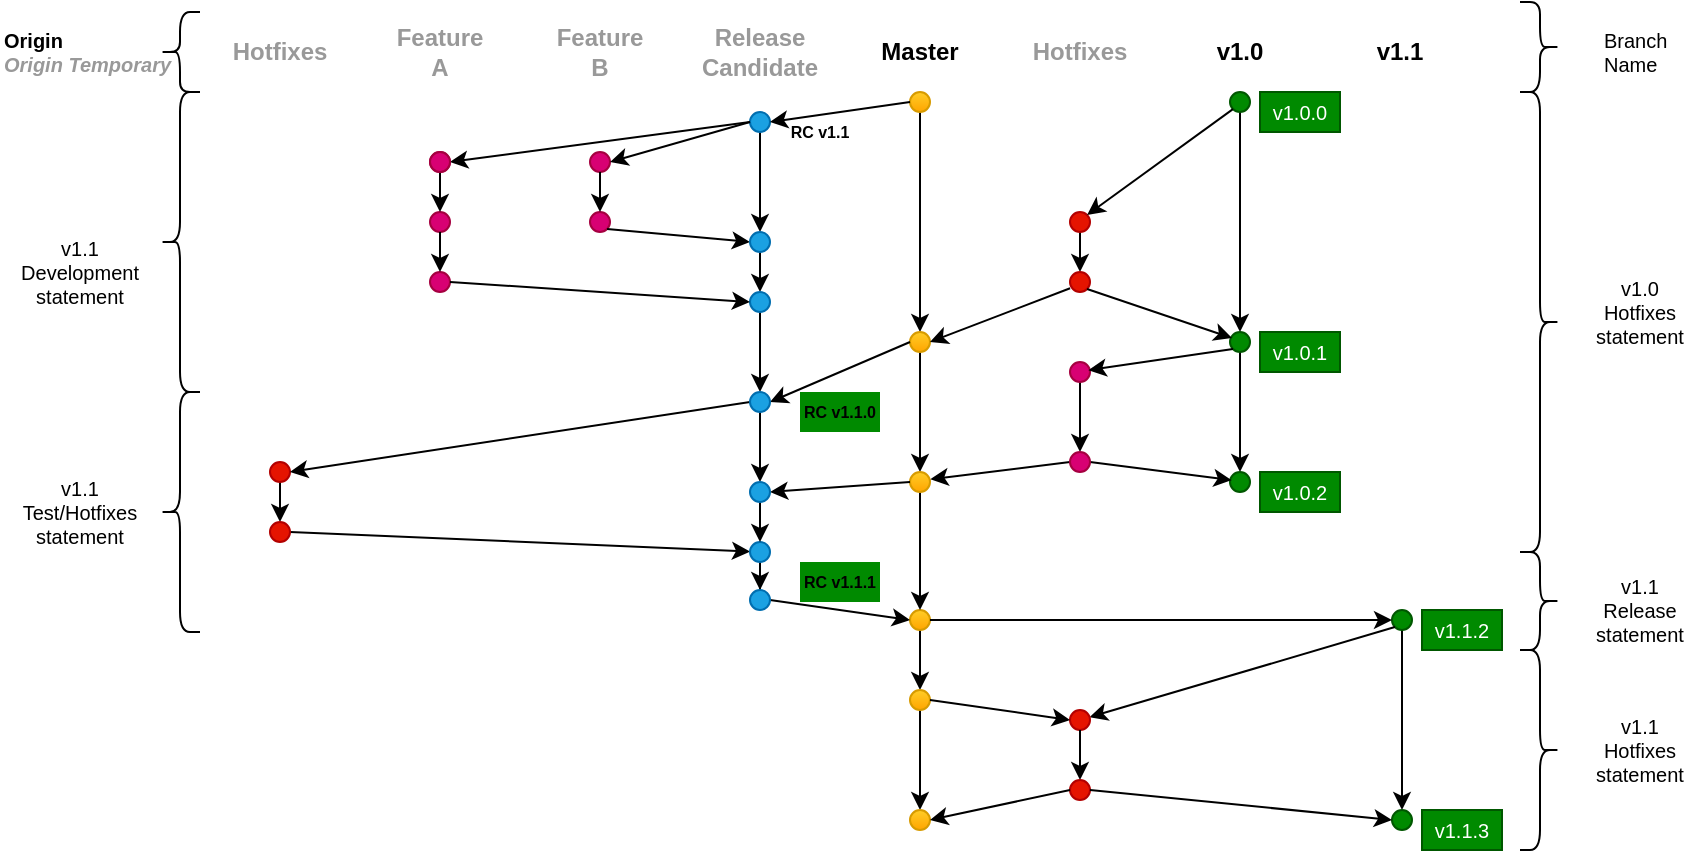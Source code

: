 <mxfile version="14.2.9" type="github" pages="6">
  <diagram name="Page-2" id="JZp0LYgIPEKNpuG5PZDB">
    <mxGraphModel dx="981" dy="526" grid="1" gridSize="10" guides="1" tooltips="1" connect="1" arrows="1" fold="1" page="1" pageScale="1" pageWidth="850" pageHeight="1100" math="0" shadow="0">
      <root>
        <mxCell id="TkWctTb4kfssdJq24P7h-0" />
        <mxCell id="TkWctTb4kfssdJq24P7h-1" parent="TkWctTb4kfssdJq24P7h-0" />
        <mxCell id="TkWctTb4kfssdJq24P7h-2" value="v1.0" style="text;html=1;strokeColor=none;fillColor=none;align=center;verticalAlign=middle;whiteSpace=wrap;rounded=0;fontStyle=1" parent="TkWctTb4kfssdJq24P7h-1" vertex="1">
          <mxGeometry x="600" y="20" width="40" height="20" as="geometry" />
        </mxCell>
        <mxCell id="TkWctTb4kfssdJq24P7h-3" value="Release Candidate" style="text;html=1;strokeColor=none;fillColor=none;align=center;verticalAlign=middle;whiteSpace=wrap;rounded=0;fontStyle=1;fontColor=#999999;" parent="TkWctTb4kfssdJq24P7h-1" vertex="1">
          <mxGeometry x="360" y="20" width="40" height="20" as="geometry" />
        </mxCell>
        <mxCell id="TkWctTb4kfssdJq24P7h-4" value="&lt;span&gt;Feature A&lt;/span&gt;" style="text;html=1;strokeColor=none;fillColor=none;align=center;verticalAlign=middle;whiteSpace=wrap;rounded=0;fontStyle=1;fontColor=#999999;" parent="TkWctTb4kfssdJq24P7h-1" vertex="1">
          <mxGeometry x="200" y="20" width="40" height="20" as="geometry" />
        </mxCell>
        <mxCell id="TkWctTb4kfssdJq24P7h-5" value="Master" style="text;html=1;strokeColor=none;fillColor=none;align=center;verticalAlign=middle;whiteSpace=wrap;rounded=0;fontStyle=1" parent="TkWctTb4kfssdJq24P7h-1" vertex="1">
          <mxGeometry x="440" y="20" width="40" height="20" as="geometry" />
        </mxCell>
        <mxCell id="TkWctTb4kfssdJq24P7h-6" value="&lt;span&gt;Hotfixes&lt;/span&gt;" style="text;html=1;strokeColor=none;fillColor=none;align=center;verticalAlign=middle;whiteSpace=wrap;rounded=0;fontStyle=1;fontColor=#999999;" parent="TkWctTb4kfssdJq24P7h-1" vertex="1">
          <mxGeometry x="110" y="20" width="60" height="20" as="geometry" />
        </mxCell>
        <mxCell id="TkWctTb4kfssdJq24P7h-7" value="" style="edgeStyle=none;rounded=0;orthogonalLoop=1;jettySize=auto;html=1;fontSize=10;fontColor=#000000;" parent="TkWctTb4kfssdJq24P7h-1" source="TkWctTb4kfssdJq24P7h-8" target="TkWctTb4kfssdJq24P7h-51" edge="1">
          <mxGeometry relative="1" as="geometry" />
        </mxCell>
        <mxCell id="TkWctTb4kfssdJq24P7h-8" value="" style="ellipse;whiteSpace=wrap;html=1;aspect=fixed;fillColor=#008a00;strokeColor=#005700;fontColor=#ffffff;" parent="TkWctTb4kfssdJq24P7h-1" vertex="1">
          <mxGeometry x="615" y="50" width="10" height="10" as="geometry" />
        </mxCell>
        <mxCell id="TkWctTb4kfssdJq24P7h-9" value="" style="edgeStyle=none;rounded=0;orthogonalLoop=1;jettySize=auto;html=1;fontSize=10;fontColor=#000000;" parent="TkWctTb4kfssdJq24P7h-1" source="TkWctTb4kfssdJq24P7h-10" target="TkWctTb4kfssdJq24P7h-41" edge="1">
          <mxGeometry relative="1" as="geometry" />
        </mxCell>
        <mxCell id="TkWctTb4kfssdJq24P7h-10" value="" style="ellipse;whiteSpace=wrap;html=1;aspect=fixed;fillColor=#ffcd28;strokeColor=#d79b00;gradientColor=#ffa500;" parent="TkWctTb4kfssdJq24P7h-1" vertex="1">
          <mxGeometry x="455" y="50" width="10" height="10" as="geometry" />
        </mxCell>
        <mxCell id="TkWctTb4kfssdJq24P7h-12" value="&lt;span&gt;Feature B&lt;/span&gt;" style="text;html=1;strokeColor=none;fillColor=none;align=center;verticalAlign=middle;whiteSpace=wrap;rounded=0;fontStyle=1;fontColor=#999999;" parent="TkWctTb4kfssdJq24P7h-1" vertex="1">
          <mxGeometry x="280" y="20" width="40" height="20" as="geometry" />
        </mxCell>
        <mxCell id="TkWctTb4kfssdJq24P7h-13" value="" style="ellipse;whiteSpace=wrap;html=1;aspect=fixed;fillColor=#d80073;strokeColor=#A50040;fontColor=#ffffff;" parent="TkWctTb4kfssdJq24P7h-1" vertex="1">
          <mxGeometry x="215" y="80" width="10" height="10" as="geometry" />
        </mxCell>
        <mxCell id="TkWctTb4kfssdJq24P7h-15" value="v1.0.0" style="text;html=1;strokeColor=#005700;fillColor=#008a00;align=center;verticalAlign=middle;whiteSpace=wrap;rounded=0;fontSize=10;fontColor=#ffffff;" parent="TkWctTb4kfssdJq24P7h-1" vertex="1">
          <mxGeometry x="630" y="50" width="40" height="20" as="geometry" />
        </mxCell>
        <mxCell id="TkWctTb4kfssdJq24P7h-16" value="" style="ellipse;whiteSpace=wrap;html=1;aspect=fixed;fillColor=#d80073;strokeColor=#A50040;fontColor=#ffffff;" parent="TkWctTb4kfssdJq24P7h-1" vertex="1">
          <mxGeometry x="295" y="80" width="10" height="10" as="geometry" />
        </mxCell>
        <mxCell id="TkWctTb4kfssdJq24P7h-18" value="" style="ellipse;whiteSpace=wrap;html=1;aspect=fixed;fillColor=#d80073;strokeColor=#A50040;fontColor=#ffffff;" parent="TkWctTb4kfssdJq24P7h-1" vertex="1">
          <mxGeometry x="295" y="110" width="10" height="10" as="geometry" />
        </mxCell>
        <mxCell id="TkWctTb4kfssdJq24P7h-19" value="" style="ellipse;whiteSpace=wrap;html=1;aspect=fixed;fillColor=#d80073;strokeColor=#A50040;fontColor=#ffffff;" parent="TkWctTb4kfssdJq24P7h-1" vertex="1">
          <mxGeometry x="215" y="140" width="10" height="10" as="geometry" />
        </mxCell>
        <mxCell id="TkWctTb4kfssdJq24P7h-20" value="" style="ellipse;whiteSpace=wrap;html=1;aspect=fixed;fillColor=#d80073;strokeColor=#A50040;fontColor=#ffffff;" parent="TkWctTb4kfssdJq24P7h-1" vertex="1">
          <mxGeometry x="215" y="110" width="10" height="10" as="geometry" />
        </mxCell>
        <mxCell id="TkWctTb4kfssdJq24P7h-21" value="" style="endArrow=classic;html=1;exitX=0.5;exitY=1;exitDx=0;exitDy=0;entryX=0.5;entryY=0;entryDx=0;entryDy=0;elbow=vertical;" parent="TkWctTb4kfssdJq24P7h-1" source="TkWctTb4kfssdJq24P7h-13" target="TkWctTb4kfssdJq24P7h-20" edge="1">
          <mxGeometry width="50" height="50" relative="1" as="geometry">
            <mxPoint x="305" y="95" as="sourcePoint" />
            <mxPoint x="235" y="115" as="targetPoint" />
          </mxGeometry>
        </mxCell>
        <mxCell id="TkWctTb4kfssdJq24P7h-22" value="" style="endArrow=classic;html=1;exitX=0.5;exitY=1;exitDx=0;exitDy=0;entryX=0.5;entryY=0;entryDx=0;entryDy=0;elbow=vertical;" parent="TkWctTb4kfssdJq24P7h-1" source="TkWctTb4kfssdJq24P7h-20" target="TkWctTb4kfssdJq24P7h-19" edge="1">
          <mxGeometry width="50" height="50" relative="1" as="geometry">
            <mxPoint x="315" y="105" as="sourcePoint" />
            <mxPoint x="245" y="125" as="targetPoint" />
          </mxGeometry>
        </mxCell>
        <mxCell id="TkWctTb4kfssdJq24P7h-23" value="" style="endArrow=classic;html=1;exitX=0.5;exitY=1;exitDx=0;exitDy=0;entryX=0.5;entryY=0;entryDx=0;entryDy=0;elbow=vertical;" parent="TkWctTb4kfssdJq24P7h-1" source="TkWctTb4kfssdJq24P7h-16" target="TkWctTb4kfssdJq24P7h-18" edge="1">
          <mxGeometry width="50" height="50" relative="1" as="geometry">
            <mxPoint x="485" y="115" as="sourcePoint" />
            <mxPoint x="415" y="135" as="targetPoint" />
          </mxGeometry>
        </mxCell>
        <mxCell id="TkWctTb4kfssdJq24P7h-24" value="" style="edgeStyle=none;rounded=0;orthogonalLoop=1;jettySize=auto;html=1;fontSize=10;fontColor=#000000;exitX=0.5;exitY=1;exitDx=0;exitDy=0;" parent="TkWctTb4kfssdJq24P7h-1" source="NBKaRx2GH61TC7q8MGm5-32" target="TkWctTb4kfssdJq24P7h-30" edge="1">
          <mxGeometry relative="1" as="geometry">
            <mxPoint x="410" y="140" as="sourcePoint" />
          </mxGeometry>
        </mxCell>
        <mxCell id="NBKaRx2GH61TC7q8MGm5-31" value="" style="edgeStyle=orthogonalEdgeStyle;rounded=0;orthogonalLoop=1;jettySize=auto;html=1;fontSize=8;fontColor=#00FF00;entryX=0.5;entryY=0;entryDx=0;entryDy=0;" edge="1" parent="TkWctTb4kfssdJq24P7h-1" source="TkWctTb4kfssdJq24P7h-25" target="NBKaRx2GH61TC7q8MGm5-32">
          <mxGeometry relative="1" as="geometry">
            <mxPoint x="410" y="110" as="targetPoint" />
          </mxGeometry>
        </mxCell>
        <mxCell id="TkWctTb4kfssdJq24P7h-25" value="" style="ellipse;whiteSpace=wrap;html=1;aspect=fixed;fillColor=#1ba1e2;strokeColor=#006EAF;fontColor=#ffffff;" parent="TkWctTb4kfssdJq24P7h-1" vertex="1">
          <mxGeometry x="375" y="60" width="10" height="10" as="geometry" />
        </mxCell>
        <mxCell id="TkWctTb4kfssdJq24P7h-28" value="RC v1.1" style="text;html=1;strokeColor=none;fillColor=none;align=center;verticalAlign=middle;whiteSpace=wrap;rounded=0;fontSize=8;fontStyle=1" parent="TkWctTb4kfssdJq24P7h-1" vertex="1">
          <mxGeometry x="390" y="60" width="40" height="20" as="geometry" />
        </mxCell>
        <mxCell id="TkWctTb4kfssdJq24P7h-29" value="" style="edgeStyle=none;rounded=0;orthogonalLoop=1;jettySize=auto;html=1;fontSize=10;fontColor=#000000;exitX=1;exitY=0.5;exitDx=0;exitDy=0;" parent="TkWctTb4kfssdJq24P7h-1" source="TkWctTb4kfssdJq24P7h-35" target="TkWctTb4kfssdJq24P7h-34" edge="1">
          <mxGeometry relative="1" as="geometry" />
        </mxCell>
        <mxCell id="NBKaRx2GH61TC7q8MGm5-10" value="" style="edgeStyle=orthogonalEdgeStyle;rounded=0;orthogonalLoop=1;jettySize=auto;html=1;" edge="1" parent="TkWctTb4kfssdJq24P7h-1" source="TkWctTb4kfssdJq24P7h-30" target="NBKaRx2GH61TC7q8MGm5-9">
          <mxGeometry relative="1" as="geometry" />
        </mxCell>
        <mxCell id="TkWctTb4kfssdJq24P7h-30" value="" style="ellipse;whiteSpace=wrap;html=1;aspect=fixed;fillColor=#1ba1e2;strokeColor=#006EAF;fontColor=#ffffff;" parent="TkWctTb4kfssdJq24P7h-1" vertex="1">
          <mxGeometry x="375" y="150" width="10" height="10" as="geometry" />
        </mxCell>
        <mxCell id="TkWctTb4kfssdJq24P7h-31" value="" style="edgeStyle=none;rounded=0;orthogonalLoop=1;jettySize=auto;html=1;fontSize=10;fontColor=#000000;" parent="TkWctTb4kfssdJq24P7h-1" source="TkWctTb4kfssdJq24P7h-32" target="TkWctTb4kfssdJq24P7h-35" edge="1">
          <mxGeometry relative="1" as="geometry" />
        </mxCell>
        <mxCell id="TkWctTb4kfssdJq24P7h-32" value="" style="ellipse;whiteSpace=wrap;html=1;aspect=fixed;fillColor=#e51400;strokeColor=#B20000;fontColor=#ffffff;" parent="TkWctTb4kfssdJq24P7h-1" vertex="1">
          <mxGeometry x="135" y="235" width="10" height="10" as="geometry" />
        </mxCell>
        <mxCell id="TkWctTb4kfssdJq24P7h-33" value="" style="edgeStyle=none;rounded=0;orthogonalLoop=1;jettySize=auto;html=1;fontSize=10;fontColor=#000000;entryX=1;entryY=0.5;entryDx=0;entryDy=0;exitX=0;exitY=0.5;exitDx=0;exitDy=0;" parent="TkWctTb4kfssdJq24P7h-1" source="NBKaRx2GH61TC7q8MGm5-9" target="TkWctTb4kfssdJq24P7h-32" edge="1">
          <mxGeometry relative="1" as="geometry">
            <mxPoint x="350" y="220" as="sourcePoint" />
            <mxPoint x="170" y="290" as="targetPoint" />
          </mxGeometry>
        </mxCell>
        <mxCell id="NBKaRx2GH61TC7q8MGm5-15" value="" style="edgeStyle=orthogonalEdgeStyle;rounded=0;orthogonalLoop=1;jettySize=auto;html=1;fontSize=8;" edge="1" parent="TkWctTb4kfssdJq24P7h-1" source="TkWctTb4kfssdJq24P7h-34" target="NBKaRx2GH61TC7q8MGm5-14">
          <mxGeometry relative="1" as="geometry" />
        </mxCell>
        <mxCell id="TkWctTb4kfssdJq24P7h-34" value="" style="ellipse;whiteSpace=wrap;html=1;aspect=fixed;fillColor=#1ba1e2;strokeColor=#006EAF;fontColor=#ffffff;" parent="TkWctTb4kfssdJq24P7h-1" vertex="1">
          <mxGeometry x="375" y="275" width="10" height="10" as="geometry" />
        </mxCell>
        <mxCell id="TkWctTb4kfssdJq24P7h-35" value="" style="ellipse;whiteSpace=wrap;html=1;aspect=fixed;fillColor=#e51400;strokeColor=#B20000;fontColor=#ffffff;" parent="TkWctTb4kfssdJq24P7h-1" vertex="1">
          <mxGeometry x="135" y="265" width="10" height="10" as="geometry" />
        </mxCell>
        <mxCell id="TkWctTb4kfssdJq24P7h-36" value="RC v1.1.0" style="text;html=1;strokeColor=none;align=center;verticalAlign=middle;whiteSpace=wrap;rounded=0;fontSize=8;fontStyle=1;labelBackgroundColor=none;fillColor=#008A00;" parent="TkWctTb4kfssdJq24P7h-1" vertex="1">
          <mxGeometry x="400" y="200" width="40" height="20" as="geometry" />
        </mxCell>
        <mxCell id="TkWctTb4kfssdJq24P7h-37" value="" style="edgeStyle=none;rounded=0;orthogonalLoop=1;jettySize=auto;html=1;fontSize=10;fontColor=#000000;exitX=0.5;exitY=1;exitDx=0;exitDy=0;" parent="TkWctTb4kfssdJq24P7h-1" source="NBKaRx2GH61TC7q8MGm5-18" target="TkWctTb4kfssdJq24P7h-70" edge="1">
          <mxGeometry relative="1" as="geometry">
            <mxPoint x="360" y="380" as="sourcePoint" />
          </mxGeometry>
        </mxCell>
        <mxCell id="NBKaRx2GH61TC7q8MGm5-19" value="" style="edgeStyle=orthogonalEdgeStyle;rounded=0;orthogonalLoop=1;jettySize=auto;html=1;fontSize=8;fontColor=#000000;" edge="1" parent="TkWctTb4kfssdJq24P7h-1" source="TkWctTb4kfssdJq24P7h-38" target="NBKaRx2GH61TC7q8MGm5-18">
          <mxGeometry relative="1" as="geometry" />
        </mxCell>
        <mxCell id="TkWctTb4kfssdJq24P7h-38" value="" style="ellipse;whiteSpace=wrap;html=1;aspect=fixed;fillColor=#ffcd28;strokeColor=#d79b00;gradientColor=#ffa500;" parent="TkWctTb4kfssdJq24P7h-1" vertex="1">
          <mxGeometry x="455" y="309" width="10" height="10" as="geometry" />
        </mxCell>
        <mxCell id="TkWctTb4kfssdJq24P7h-39" value="" style="edgeStyle=none;rounded=0;orthogonalLoop=1;jettySize=auto;html=1;fontSize=10;fontColor=#000000;exitX=1;exitY=0.5;exitDx=0;exitDy=0;entryX=0;entryY=0.5;entryDx=0;entryDy=0;" parent="TkWctTb4kfssdJq24P7h-1" source="NBKaRx2GH61TC7q8MGm5-14" target="TkWctTb4kfssdJq24P7h-38" edge="1">
          <mxGeometry relative="1" as="geometry">
            <mxPoint x="270" y="360" as="sourcePoint" />
            <mxPoint x="340.353" y="388.155" as="targetPoint" />
          </mxGeometry>
        </mxCell>
        <mxCell id="TkWctTb4kfssdJq24P7h-40" value="" style="edgeStyle=none;rounded=0;orthogonalLoop=1;jettySize=auto;html=1;fontSize=10;fontColor=#000000;" parent="TkWctTb4kfssdJq24P7h-1" source="TkWctTb4kfssdJq24P7h-41" target="TkWctTb4kfssdJq24P7h-43" edge="1">
          <mxGeometry relative="1" as="geometry" />
        </mxCell>
        <mxCell id="TkWctTb4kfssdJq24P7h-41" value="" style="ellipse;whiteSpace=wrap;html=1;aspect=fixed;fillColor=#ffcd28;strokeColor=#d79b00;gradientColor=#ffa500;" parent="TkWctTb4kfssdJq24P7h-1" vertex="1">
          <mxGeometry x="455" y="170" width="10" height="10" as="geometry" />
        </mxCell>
        <mxCell id="TkWctTb4kfssdJq24P7h-42" value="" style="edgeStyle=none;rounded=0;orthogonalLoop=1;jettySize=auto;html=1;fontSize=10;fontColor=#000000;" parent="TkWctTb4kfssdJq24P7h-1" source="TkWctTb4kfssdJq24P7h-43" target="TkWctTb4kfssdJq24P7h-38" edge="1">
          <mxGeometry relative="1" as="geometry" />
        </mxCell>
        <mxCell id="TkWctTb4kfssdJq24P7h-43" value="" style="ellipse;whiteSpace=wrap;html=1;aspect=fixed;fillColor=#ffcd28;strokeColor=#d79b00;gradientColor=#ffa500;" parent="TkWctTb4kfssdJq24P7h-1" vertex="1">
          <mxGeometry x="455" y="240" width="10" height="10" as="geometry" />
        </mxCell>
        <mxCell id="TkWctTb4kfssdJq24P7h-44" value="&lt;span&gt;Hotfixes&lt;/span&gt;" style="text;html=1;strokeColor=none;fillColor=none;align=center;verticalAlign=middle;whiteSpace=wrap;rounded=0;fontStyle=1;fontColor=#999999;" parent="TkWctTb4kfssdJq24P7h-1" vertex="1">
          <mxGeometry x="510" y="20" width="60" height="20" as="geometry" />
        </mxCell>
        <mxCell id="TkWctTb4kfssdJq24P7h-45" value="" style="edgeStyle=none;rounded=0;orthogonalLoop=1;jettySize=auto;html=1;fontSize=10;fontColor=#000000;" parent="TkWctTb4kfssdJq24P7h-1" source="TkWctTb4kfssdJq24P7h-46" target="TkWctTb4kfssdJq24P7h-49" edge="1">
          <mxGeometry relative="1" as="geometry" />
        </mxCell>
        <mxCell id="TkWctTb4kfssdJq24P7h-46" value="" style="ellipse;whiteSpace=wrap;html=1;aspect=fixed;fillColor=#e51400;strokeColor=#B20000;fontColor=#ffffff;" parent="TkWctTb4kfssdJq24P7h-1" vertex="1">
          <mxGeometry x="535" y="110" width="10" height="10" as="geometry" />
        </mxCell>
        <mxCell id="TkWctTb4kfssdJq24P7h-47" value="" style="endArrow=classic;html=1;exitX=0;exitY=1;exitDx=0;exitDy=0;entryX=1;entryY=0;entryDx=0;entryDy=0;" parent="TkWctTb4kfssdJq24P7h-1" source="TkWctTb4kfssdJq24P7h-8" target="TkWctTb4kfssdJq24P7h-46" edge="1">
          <mxGeometry width="50" height="50" relative="1" as="geometry">
            <mxPoint x="625" y="95" as="sourcePoint" />
            <mxPoint x="544" y="121" as="targetPoint" />
          </mxGeometry>
        </mxCell>
        <mxCell id="TkWctTb4kfssdJq24P7h-48" value="" style="endArrow=classic;html=1;entryX=1;entryY=0.5;entryDx=0;entryDy=0;exitX=0.005;exitY=0.812;exitDx=0;exitDy=0;exitPerimeter=0;" parent="TkWctTb4kfssdJq24P7h-1" source="TkWctTb4kfssdJq24P7h-49" target="TkWctTb4kfssdJq24P7h-41" edge="1">
          <mxGeometry width="50" height="50" relative="1" as="geometry">
            <mxPoint x="536" y="174" as="sourcePoint" />
            <mxPoint x="479.996" y="186.464" as="targetPoint" />
          </mxGeometry>
        </mxCell>
        <mxCell id="TkWctTb4kfssdJq24P7h-49" value="" style="ellipse;whiteSpace=wrap;html=1;aspect=fixed;fillColor=#e51400;strokeColor=#B20000;fontColor=#ffffff;" parent="TkWctTb4kfssdJq24P7h-1" vertex="1">
          <mxGeometry x="535" y="140" width="10" height="10" as="geometry" />
        </mxCell>
        <mxCell id="TkWctTb4kfssdJq24P7h-50" value="" style="edgeStyle=none;rounded=0;orthogonalLoop=1;jettySize=auto;html=1;fontSize=10;fontColor=#000000;" parent="TkWctTb4kfssdJq24P7h-1" source="TkWctTb4kfssdJq24P7h-51" target="TkWctTb4kfssdJq24P7h-58" edge="1">
          <mxGeometry relative="1" as="geometry" />
        </mxCell>
        <mxCell id="TkWctTb4kfssdJq24P7h-51" value="" style="ellipse;whiteSpace=wrap;html=1;aspect=fixed;fillColor=#008a00;strokeColor=#005700;fontColor=#ffffff;" parent="TkWctTb4kfssdJq24P7h-1" vertex="1">
          <mxGeometry x="615" y="170" width="10" height="10" as="geometry" />
        </mxCell>
        <mxCell id="TkWctTb4kfssdJq24P7h-52" value="" style="endArrow=classic;html=1;exitX=1;exitY=1;exitDx=0;exitDy=0;" parent="TkWctTb4kfssdJq24P7h-1" source="TkWctTb4kfssdJq24P7h-49" edge="1">
          <mxGeometry width="50" height="50" relative="1" as="geometry">
            <mxPoint x="545.05" y="158.12" as="sourcePoint" />
            <mxPoint x="616" y="173" as="targetPoint" />
          </mxGeometry>
        </mxCell>
        <mxCell id="TkWctTb4kfssdJq24P7h-53" value="v1.0.1" style="text;html=1;strokeColor=#005700;fillColor=#008a00;align=center;verticalAlign=middle;whiteSpace=wrap;rounded=0;fontSize=10;fontColor=#ffffff;" parent="TkWctTb4kfssdJq24P7h-1" vertex="1">
          <mxGeometry x="630" y="170" width="40" height="20" as="geometry" />
        </mxCell>
        <mxCell id="TkWctTb4kfssdJq24P7h-54" value="" style="edgeStyle=none;rounded=0;orthogonalLoop=1;jettySize=auto;html=1;fontSize=10;fontColor=#000000;entryX=0.5;entryY=0;entryDx=0;entryDy=0;" parent="TkWctTb4kfssdJq24P7h-1" source="TkWctTb4kfssdJq24P7h-55" target="TkWctTb4kfssdJq24P7h-88" edge="1">
          <mxGeometry relative="1" as="geometry">
            <mxPoint x="540" y="215" as="targetPoint" />
          </mxGeometry>
        </mxCell>
        <mxCell id="TkWctTb4kfssdJq24P7h-55" value="" style="ellipse;whiteSpace=wrap;html=1;aspect=fixed;fillColor=#d80073;strokeColor=#A50040;fontColor=#ffffff;" parent="TkWctTb4kfssdJq24P7h-1" vertex="1">
          <mxGeometry x="535" y="185" width="10" height="10" as="geometry" />
        </mxCell>
        <mxCell id="TkWctTb4kfssdJq24P7h-56" value="" style="endArrow=classic;html=1;exitX=0;exitY=1;exitDx=0;exitDy=0;entryX=0.923;entryY=0.41;entryDx=0;entryDy=0;entryPerimeter=0;" parent="TkWctTb4kfssdJq24P7h-1" source="TkWctTb4kfssdJq24P7h-51" target="TkWctTb4kfssdJq24P7h-55" edge="1">
          <mxGeometry width="50" height="50" relative="1" as="geometry">
            <mxPoint x="569.996" y="219.996" as="sourcePoint" />
            <mxPoint x="642.46" y="244.46" as="targetPoint" />
          </mxGeometry>
        </mxCell>
        <mxCell id="TkWctTb4kfssdJq24P7h-58" value="" style="ellipse;whiteSpace=wrap;html=1;aspect=fixed;fillColor=#008a00;strokeColor=#005700;fontColor=#ffffff;" parent="TkWctTb4kfssdJq24P7h-1" vertex="1">
          <mxGeometry x="615" y="240" width="10" height="10" as="geometry" />
        </mxCell>
        <mxCell id="TkWctTb4kfssdJq24P7h-59" value="" style="endArrow=classic;html=1;entryX=0.084;entryY=0.41;entryDx=0;entryDy=0;entryPerimeter=0;exitX=1;exitY=0.5;exitDx=0;exitDy=0;" parent="TkWctTb4kfssdJq24P7h-1" source="TkWctTb4kfssdJq24P7h-88" target="TkWctTb4kfssdJq24P7h-58" edge="1">
          <mxGeometry width="50" height="50" relative="1" as="geometry">
            <mxPoint x="590" y="320" as="sourcePoint" />
            <mxPoint x="527.77" y="267.78" as="targetPoint" />
          </mxGeometry>
        </mxCell>
        <mxCell id="TkWctTb4kfssdJq24P7h-60" value="" style="endArrow=classic;html=1;entryX=1.019;entryY=0.361;entryDx=0;entryDy=0;entryPerimeter=0;exitX=0;exitY=0.5;exitDx=0;exitDy=0;" parent="TkWctTb4kfssdJq24P7h-1" source="TkWctTb4kfssdJq24P7h-88" target="TkWctTb4kfssdJq24P7h-43" edge="1">
          <mxGeometry width="50" height="50" relative="1" as="geometry">
            <mxPoint x="520" y="300" as="sourcePoint" />
            <mxPoint x="520.0" y="250.56" as="targetPoint" />
          </mxGeometry>
        </mxCell>
        <mxCell id="TkWctTb4kfssdJq24P7h-61" value="v1.0.2" style="text;html=1;strokeColor=#005700;fillColor=#008a00;align=center;verticalAlign=middle;whiteSpace=wrap;rounded=0;fontSize=10;fontColor=#ffffff;" parent="TkWctTb4kfssdJq24P7h-1" vertex="1">
          <mxGeometry x="630" y="240" width="40" height="20" as="geometry" />
        </mxCell>
        <mxCell id="TkWctTb4kfssdJq24P7h-62" value="" style="edgeStyle=none;rounded=0;orthogonalLoop=1;jettySize=auto;html=1;fontSize=10;fontColor=#000000;" parent="TkWctTb4kfssdJq24P7h-1" source="TkWctTb4kfssdJq24P7h-63" target="TkWctTb4kfssdJq24P7h-71" edge="1">
          <mxGeometry relative="1" as="geometry" />
        </mxCell>
        <mxCell id="TkWctTb4kfssdJq24P7h-63" value="" style="ellipse;whiteSpace=wrap;html=1;aspect=fixed;fillColor=#008a00;strokeColor=#005700;fontColor=#ffffff;" parent="TkWctTb4kfssdJq24P7h-1" vertex="1">
          <mxGeometry x="696" y="309" width="10" height="10" as="geometry" />
        </mxCell>
        <mxCell id="TkWctTb4kfssdJq24P7h-64" value="" style="edgeStyle=none;rounded=0;orthogonalLoop=1;jettySize=auto;html=1;fontSize=10;fontColor=#000000;exitX=1;exitY=0.5;exitDx=0;exitDy=0;entryX=0;entryY=0.5;entryDx=0;entryDy=0;" parent="TkWctTb4kfssdJq24P7h-1" source="TkWctTb4kfssdJq24P7h-38" target="TkWctTb4kfssdJq24P7h-63" edge="1">
          <mxGeometry relative="1" as="geometry">
            <mxPoint x="545" y="249" as="sourcePoint" />
            <mxPoint x="545" y="369" as="targetPoint" />
          </mxGeometry>
        </mxCell>
        <mxCell id="TkWctTb4kfssdJq24P7h-65" value="v1.1.2" style="text;html=1;strokeColor=#005700;fillColor=#008a00;align=center;verticalAlign=middle;whiteSpace=wrap;rounded=0;fontSize=10;fontColor=#ffffff;" parent="TkWctTb4kfssdJq24P7h-1" vertex="1">
          <mxGeometry x="711" y="309" width="40" height="20" as="geometry" />
        </mxCell>
        <mxCell id="TkWctTb4kfssdJq24P7h-66" value="" style="edgeStyle=none;rounded=0;orthogonalLoop=1;jettySize=auto;html=1;fontSize=10;fontColor=#000000;exitX=0;exitY=1;exitDx=0;exitDy=0;" parent="TkWctTb4kfssdJq24P7h-1" source="TkWctTb4kfssdJq24P7h-63" target="TkWctTb4kfssdJq24P7h-67" edge="1">
          <mxGeometry relative="1" as="geometry">
            <mxPoint x="540" y="269" as="sourcePoint" />
          </mxGeometry>
        </mxCell>
        <mxCell id="TkWctTb4kfssdJq24P7h-67" value="" style="ellipse;whiteSpace=wrap;html=1;aspect=fixed;fillColor=#e51400;strokeColor=#B20000;fontColor=#ffffff;" parent="TkWctTb4kfssdJq24P7h-1" vertex="1">
          <mxGeometry x="535" y="359" width="10" height="10" as="geometry" />
        </mxCell>
        <mxCell id="TkWctTb4kfssdJq24P7h-68" value="" style="edgeStyle=none;rounded=0;orthogonalLoop=1;jettySize=auto;html=1;fontSize=10;fontColor=#000000;exitX=0.5;exitY=1;exitDx=0;exitDy=0;" parent="TkWctTb4kfssdJq24P7h-1" source="TkWctTb4kfssdJq24P7h-67" target="TkWctTb4kfssdJq24P7h-69" edge="1">
          <mxGeometry relative="1" as="geometry">
            <mxPoint x="540" y="369" as="sourcePoint" />
          </mxGeometry>
        </mxCell>
        <mxCell id="TkWctTb4kfssdJq24P7h-69" value="" style="ellipse;whiteSpace=wrap;html=1;aspect=fixed;fillColor=#e51400;strokeColor=#B20000;fontColor=#ffffff;" parent="TkWctTb4kfssdJq24P7h-1" vertex="1">
          <mxGeometry x="535" y="394" width="10" height="10" as="geometry" />
        </mxCell>
        <mxCell id="TkWctTb4kfssdJq24P7h-70" value="" style="ellipse;whiteSpace=wrap;html=1;aspect=fixed;fillColor=#ffcd28;strokeColor=#d79b00;gradientColor=#ffa500;" parent="TkWctTb4kfssdJq24P7h-1" vertex="1">
          <mxGeometry x="455" y="409" width="10" height="10" as="geometry" />
        </mxCell>
        <mxCell id="TkWctTb4kfssdJq24P7h-71" value="" style="ellipse;whiteSpace=wrap;html=1;aspect=fixed;fillColor=#008a00;strokeColor=#005700;fontColor=#ffffff;" parent="TkWctTb4kfssdJq24P7h-1" vertex="1">
          <mxGeometry x="696" y="409" width="10" height="10" as="geometry" />
        </mxCell>
        <mxCell id="TkWctTb4kfssdJq24P7h-72" value="" style="edgeStyle=none;rounded=0;orthogonalLoop=1;jettySize=auto;html=1;fontSize=10;fontColor=#000000;exitX=1;exitY=0.5;exitDx=0;exitDy=0;entryX=0;entryY=0.5;entryDx=0;entryDy=0;" parent="TkWctTb4kfssdJq24P7h-1" source="TkWctTb4kfssdJq24P7h-69" target="TkWctTb4kfssdJq24P7h-71" edge="1">
          <mxGeometry relative="1" as="geometry">
            <mxPoint x="560" y="389" as="sourcePoint" />
            <mxPoint x="560" y="419" as="targetPoint" />
          </mxGeometry>
        </mxCell>
        <mxCell id="TkWctTb4kfssdJq24P7h-73" value="" style="edgeStyle=none;rounded=0;orthogonalLoop=1;jettySize=auto;html=1;fontSize=10;fontColor=#000000;exitX=0;exitY=0.5;exitDx=0;exitDy=0;entryX=1;entryY=0.5;entryDx=0;entryDy=0;" parent="TkWctTb4kfssdJq24P7h-1" source="TkWctTb4kfssdJq24P7h-69" target="TkWctTb4kfssdJq24P7h-70" edge="1">
          <mxGeometry relative="1" as="geometry">
            <mxPoint x="520" y="389" as="sourcePoint" />
            <mxPoint x="520" y="419" as="targetPoint" />
          </mxGeometry>
        </mxCell>
        <mxCell id="TkWctTb4kfssdJq24P7h-74" value="v1.1.3" style="text;html=1;strokeColor=#005700;fillColor=#008a00;align=center;verticalAlign=middle;whiteSpace=wrap;rounded=0;fontSize=10;fontColor=#ffffff;" parent="TkWctTb4kfssdJq24P7h-1" vertex="1">
          <mxGeometry x="711" y="409" width="40" height="20" as="geometry" />
        </mxCell>
        <mxCell id="TkWctTb4kfssdJq24P7h-75" value="" style="shape=curlyBracket;whiteSpace=wrap;html=1;rounded=1;fontSize=10;fontColor=#000000;" parent="TkWctTb4kfssdJq24P7h-1" vertex="1">
          <mxGeometry x="80" y="50" width="20" height="150" as="geometry" />
        </mxCell>
        <mxCell id="TkWctTb4kfssdJq24P7h-76" value="v1.1 Development statement" style="text;html=1;strokeColor=none;fillColor=none;align=center;verticalAlign=middle;whiteSpace=wrap;rounded=0;fontSize=10;fontColor=#000000;" parent="TkWctTb4kfssdJq24P7h-1" vertex="1">
          <mxGeometry x="20" y="130" width="40" height="20" as="geometry" />
        </mxCell>
        <mxCell id="TkWctTb4kfssdJq24P7h-77" value="" style="shape=curlyBracket;whiteSpace=wrap;html=1;rounded=1;fontSize=10;fontColor=#000000;" parent="TkWctTb4kfssdJq24P7h-1" vertex="1">
          <mxGeometry x="80" y="200" width="20" height="120" as="geometry" />
        </mxCell>
        <mxCell id="TkWctTb4kfssdJq24P7h-78" value="v1.1 Test/Hotfixes statement" style="text;html=1;strokeColor=none;fillColor=none;align=center;verticalAlign=middle;whiteSpace=wrap;rounded=0;fontSize=10;fontColor=#000000;" parent="TkWctTb4kfssdJq24P7h-1" vertex="1">
          <mxGeometry x="20" y="250" width="40" height="20" as="geometry" />
        </mxCell>
        <mxCell id="TkWctTb4kfssdJq24P7h-79" value="" style="shape=curlyBracket;whiteSpace=wrap;html=1;rounded=1;fontSize=10;fontColor=#000000;direction=west;" parent="TkWctTb4kfssdJq24P7h-1" vertex="1">
          <mxGeometry x="760" y="280" width="20" height="49" as="geometry" />
        </mxCell>
        <mxCell id="TkWctTb4kfssdJq24P7h-80" value="v1.1 Release statement" style="text;html=1;strokeColor=none;fillColor=none;align=center;verticalAlign=middle;whiteSpace=wrap;rounded=0;fontSize=10;fontColor=#000000;" parent="TkWctTb4kfssdJq24P7h-1" vertex="1">
          <mxGeometry x="800" y="299" width="40" height="20" as="geometry" />
        </mxCell>
        <mxCell id="TkWctTb4kfssdJq24P7h-81" value="" style="shape=curlyBracket;whiteSpace=wrap;html=1;rounded=1;fontSize=10;fontColor=#000000;direction=west;" parent="TkWctTb4kfssdJq24P7h-1" vertex="1">
          <mxGeometry x="760" y="329" width="20" height="100" as="geometry" />
        </mxCell>
        <mxCell id="TkWctTb4kfssdJq24P7h-82" value="v1.1 Hotfixes statement" style="text;html=1;strokeColor=none;fillColor=none;align=center;verticalAlign=middle;whiteSpace=wrap;rounded=0;fontSize=10;fontColor=#000000;" parent="TkWctTb4kfssdJq24P7h-1" vertex="1">
          <mxGeometry x="800" y="369" width="40" height="20" as="geometry" />
        </mxCell>
        <mxCell id="TkWctTb4kfssdJq24P7h-83" value="" style="shape=curlyBracket;whiteSpace=wrap;html=1;rounded=1;fontSize=10;fontColor=#000000;direction=west;" parent="TkWctTb4kfssdJq24P7h-1" vertex="1">
          <mxGeometry x="760" y="50" width="20" height="230" as="geometry" />
        </mxCell>
        <mxCell id="TkWctTb4kfssdJq24P7h-84" value="v1.0 Hotfixes statement" style="text;html=1;strokeColor=none;fillColor=none;align=center;verticalAlign=middle;whiteSpace=wrap;rounded=0;fontSize=10;fontColor=#000000;" parent="TkWctTb4kfssdJq24P7h-1" vertex="1">
          <mxGeometry x="800" y="150" width="40" height="20" as="geometry" />
        </mxCell>
        <mxCell id="TkWctTb4kfssdJq24P7h-88" value="" style="ellipse;whiteSpace=wrap;html=1;aspect=fixed;fillColor=#d80073;strokeColor=#A50040;fontColor=#ffffff;" parent="TkWctTb4kfssdJq24P7h-1" vertex="1">
          <mxGeometry x="535" y="230" width="10" height="10" as="geometry" />
        </mxCell>
        <mxCell id="TkWctTb4kfssdJq24P7h-90" value="" style="shape=curlyBracket;whiteSpace=wrap;html=1;rounded=1;fontSize=10;fontColor=#000000;" parent="TkWctTb4kfssdJq24P7h-1" vertex="1">
          <mxGeometry x="80" y="10" width="20" height="40" as="geometry" />
        </mxCell>
        <mxCell id="TkWctTb4kfssdJq24P7h-91" value="" style="endArrow=classic;html=1;entryX=1;entryY=0.5;entryDx=0;entryDy=0;exitX=0;exitY=0.5;exitDx=0;exitDy=0;" parent="TkWctTb4kfssdJq24P7h-1" source="TkWctTb4kfssdJq24P7h-43" target="NBKaRx2GH61TC7q8MGm5-26" edge="1">
          <mxGeometry width="50" height="50" relative="1" as="geometry">
            <mxPoint x="374.81" y="270" as="sourcePoint" />
            <mxPoint x="305.0" y="288.61" as="targetPoint" />
          </mxGeometry>
        </mxCell>
        <mxCell id="TkWctTb4kfssdJq24P7h-92" value="v1.1" style="text;html=1;strokeColor=none;fillColor=none;align=center;verticalAlign=middle;whiteSpace=wrap;rounded=0;fontStyle=1" parent="TkWctTb4kfssdJq24P7h-1" vertex="1">
          <mxGeometry x="680" y="20" width="40" height="20" as="geometry" />
        </mxCell>
        <mxCell id="gcjvndC-76lZbf_1bBcf-0" value="Origin&lt;br&gt;&lt;i&gt;&lt;font color=&quot;#999999&quot;&gt;Origin Temporary&lt;/font&gt;&lt;/i&gt;" style="text;html=1;strokeColor=none;fillColor=none;align=left;verticalAlign=middle;whiteSpace=wrap;rounded=0;fontSize=10;fontColor=#000000;fontStyle=1" parent="TkWctTb4kfssdJq24P7h-1" vertex="1">
          <mxGeometry y="5" width="100" height="50" as="geometry" />
        </mxCell>
        <mxCell id="NBKaRx2GH61TC7q8MGm5-3" value="" style="endArrow=classic;html=1;entryX=1;entryY=0.5;entryDx=0;entryDy=0;exitX=0;exitY=0.5;exitDx=0;exitDy=0;" edge="1" parent="TkWctTb4kfssdJq24P7h-1" source="TkWctTb4kfssdJq24P7h-10" target="TkWctTb4kfssdJq24P7h-25">
          <mxGeometry width="50" height="50" relative="1" as="geometry">
            <mxPoint x="456.24" y="100" as="sourcePoint" />
            <mxPoint x="385.0" y="125.63" as="targetPoint" />
          </mxGeometry>
        </mxCell>
        <mxCell id="NBKaRx2GH61TC7q8MGm5-4" value="" style="endArrow=classic;html=1;exitX=0;exitY=0.5;exitDx=0;exitDy=0;entryX=1;entryY=0.5;entryDx=0;entryDy=0;" edge="1" parent="TkWctTb4kfssdJq24P7h-1" source="TkWctTb4kfssdJq24P7h-25" target="TkWctTb4kfssdJq24P7h-16">
          <mxGeometry width="50" height="50" relative="1" as="geometry">
            <mxPoint x="360" y="65" as="sourcePoint" />
            <mxPoint x="310" y="90" as="targetPoint" />
          </mxGeometry>
        </mxCell>
        <mxCell id="NBKaRx2GH61TC7q8MGm5-5" value="" style="endArrow=classic;html=1;entryX=1;entryY=0.5;entryDx=0;entryDy=0;exitX=0;exitY=0.5;exitDx=0;exitDy=0;" edge="1" parent="TkWctTb4kfssdJq24P7h-1" source="TkWctTb4kfssdJq24P7h-25" target="TkWctTb4kfssdJq24P7h-13">
          <mxGeometry width="50" height="50" relative="1" as="geometry">
            <mxPoint x="380" y="65" as="sourcePoint" />
            <mxPoint x="405.0" y="85" as="targetPoint" />
          </mxGeometry>
        </mxCell>
        <mxCell id="NBKaRx2GH61TC7q8MGm5-6" value="" style="endArrow=classic;html=1;entryX=0;entryY=0.5;entryDx=0;entryDy=0;exitX=1;exitY=1;exitDx=0;exitDy=0;" edge="1" parent="TkWctTb4kfssdJq24P7h-1" source="TkWctTb4kfssdJq24P7h-18" target="NBKaRx2GH61TC7q8MGm5-32">
          <mxGeometry width="50" height="50" relative="1" as="geometry">
            <mxPoint x="320" y="185" as="sourcePoint" />
            <mxPoint x="250.0" y="195" as="targetPoint" />
          </mxGeometry>
        </mxCell>
        <mxCell id="NBKaRx2GH61TC7q8MGm5-7" value="" style="endArrow=classic;html=1;entryX=0;entryY=0.5;entryDx=0;entryDy=0;exitX=1;exitY=0.5;exitDx=0;exitDy=0;" edge="1" parent="TkWctTb4kfssdJq24P7h-1" source="TkWctTb4kfssdJq24P7h-19" target="TkWctTb4kfssdJq24P7h-30">
          <mxGeometry width="50" height="50" relative="1" as="geometry">
            <mxPoint x="260" y="205" as="sourcePoint" />
            <mxPoint x="190.0" y="215" as="targetPoint" />
          </mxGeometry>
        </mxCell>
        <mxCell id="NBKaRx2GH61TC7q8MGm5-8" value="" style="endArrow=classic;html=1;entryX=1;entryY=0.5;entryDx=0;entryDy=0;exitX=0;exitY=0.5;exitDx=0;exitDy=0;" edge="1" parent="TkWctTb4kfssdJq24P7h-1" source="TkWctTb4kfssdJq24P7h-41" target="NBKaRx2GH61TC7q8MGm5-9">
          <mxGeometry width="50" height="50" relative="1" as="geometry">
            <mxPoint x="430" y="205" as="sourcePoint" />
            <mxPoint x="360.0" y="215" as="targetPoint" />
          </mxGeometry>
        </mxCell>
        <mxCell id="NBKaRx2GH61TC7q8MGm5-12" value="" style="edgeStyle=orthogonalEdgeStyle;rounded=0;orthogonalLoop=1;jettySize=auto;html=1;entryX=0.5;entryY=0;entryDx=0;entryDy=0;exitX=0.5;exitY=1;exitDx=0;exitDy=0;" edge="1" parent="TkWctTb4kfssdJq24P7h-1" source="NBKaRx2GH61TC7q8MGm5-26" target="TkWctTb4kfssdJq24P7h-34">
          <mxGeometry relative="1" as="geometry">
            <mxPoint x="420" y="270" as="sourcePoint" />
            <mxPoint x="380" y="280" as="targetPoint" />
          </mxGeometry>
        </mxCell>
        <mxCell id="NBKaRx2GH61TC7q8MGm5-27" value="" style="edgeStyle=orthogonalEdgeStyle;rounded=0;orthogonalLoop=1;jettySize=auto;html=1;fontSize=8;fontColor=#00FF00;entryX=0.5;entryY=0;entryDx=0;entryDy=0;" edge="1" parent="TkWctTb4kfssdJq24P7h-1" source="NBKaRx2GH61TC7q8MGm5-9" target="NBKaRx2GH61TC7q8MGm5-26">
          <mxGeometry relative="1" as="geometry">
            <mxPoint x="380" y="250" as="targetPoint" />
          </mxGeometry>
        </mxCell>
        <mxCell id="NBKaRx2GH61TC7q8MGm5-9" value="" style="ellipse;whiteSpace=wrap;html=1;aspect=fixed;fillColor=#1ba1e2;strokeColor=#006EAF;fontColor=#ffffff;" vertex="1" parent="TkWctTb4kfssdJq24P7h-1">
          <mxGeometry x="375" y="200" width="10" height="10" as="geometry" />
        </mxCell>
        <mxCell id="NBKaRx2GH61TC7q8MGm5-14" value="" style="ellipse;whiteSpace=wrap;html=1;aspect=fixed;fillColor=#1ba1e2;strokeColor=#006EAF;fontColor=#ffffff;" vertex="1" parent="TkWctTb4kfssdJq24P7h-1">
          <mxGeometry x="375" y="299" width="10" height="10" as="geometry" />
        </mxCell>
        <mxCell id="NBKaRx2GH61TC7q8MGm5-16" value="&lt;font&gt;Branch Name&lt;/font&gt;" style="text;html=1;strokeColor=none;fillColor=none;align=left;verticalAlign=middle;whiteSpace=wrap;rounded=0;fontSize=10;fontStyle=0" vertex="1" parent="TkWctTb4kfssdJq24P7h-1">
          <mxGeometry x="800" y="22.5" width="30" height="15" as="geometry" />
        </mxCell>
        <mxCell id="NBKaRx2GH61TC7q8MGm5-17" value="" style="shape=curlyBracket;whiteSpace=wrap;html=1;rounded=1;fontSize=10;fontColor=#000000;direction=west;" vertex="1" parent="TkWctTb4kfssdJq24P7h-1">
          <mxGeometry x="760" y="5" width="20" height="45" as="geometry" />
        </mxCell>
        <mxCell id="NBKaRx2GH61TC7q8MGm5-18" value="" style="ellipse;whiteSpace=wrap;html=1;aspect=fixed;fillColor=#ffcd28;strokeColor=#d79b00;gradientColor=#ffa500;" vertex="1" parent="TkWctTb4kfssdJq24P7h-1">
          <mxGeometry x="455" y="349" width="10" height="10" as="geometry" />
        </mxCell>
        <mxCell id="NBKaRx2GH61TC7q8MGm5-20" value="" style="edgeStyle=none;rounded=0;orthogonalLoop=1;jettySize=auto;html=1;fontSize=10;fontColor=#000000;exitX=1;exitY=0.5;exitDx=0;exitDy=0;entryX=0;entryY=0.5;entryDx=0;entryDy=0;" edge="1" parent="TkWctTb4kfssdJq24P7h-1" source="NBKaRx2GH61TC7q8MGm5-18" target="TkWctTb4kfssdJq24P7h-67">
          <mxGeometry relative="1" as="geometry">
            <mxPoint x="470" y="360" as="sourcePoint" />
            <mxPoint x="470" y="419" as="targetPoint" />
          </mxGeometry>
        </mxCell>
        <mxCell id="NBKaRx2GH61TC7q8MGm5-22" value="RC v1.1.1" style="text;html=1;strokeColor=none;align=center;verticalAlign=middle;whiteSpace=wrap;rounded=0;fontSize=8;fontStyle=1;labelBackgroundColor=none;fillColor=#008A00;" vertex="1" parent="TkWctTb4kfssdJq24P7h-1">
          <mxGeometry x="400" y="285" width="40" height="20" as="geometry" />
        </mxCell>
        <mxCell id="NBKaRx2GH61TC7q8MGm5-26" value="" style="ellipse;whiteSpace=wrap;html=1;aspect=fixed;fillColor=#1ba1e2;strokeColor=#006EAF;fontColor=#ffffff;" vertex="1" parent="TkWctTb4kfssdJq24P7h-1">
          <mxGeometry x="375" y="245" width="10" height="10" as="geometry" />
        </mxCell>
        <mxCell id="NBKaRx2GH61TC7q8MGm5-30" value="" style="ellipse;whiteSpace=wrap;html=1;aspect=fixed;fillColor=#d80073;strokeColor=#A50040;fontColor=#ffffff;" vertex="1" parent="TkWctTb4kfssdJq24P7h-1">
          <mxGeometry x="215" y="80" width="10" height="10" as="geometry" />
        </mxCell>
        <mxCell id="NBKaRx2GH61TC7q8MGm5-32" value="" style="ellipse;whiteSpace=wrap;html=1;aspect=fixed;fillColor=#1ba1e2;strokeColor=#006EAF;fontColor=#ffffff;" vertex="1" parent="TkWctTb4kfssdJq24P7h-1">
          <mxGeometry x="375" y="120" width="10" height="10" as="geometry" />
        </mxCell>
      </root>
    </mxGraphModel>
  </diagram>
  <diagram name="立项阶段" id="r0k5z8f6lK_RAMghHa_O">
    <mxGraphModel dx="813" dy="403" grid="1" gridSize="10" guides="1" tooltips="1" connect="1" arrows="1" fold="1" page="1" pageScale="1" pageWidth="850" pageHeight="1100" math="0" shadow="0">
      <root>
        <mxCell id="OxoFil2t8djn6uQJXcmW-0" />
        <mxCell id="OxoFil2t8djn6uQJXcmW-1" parent="OxoFil2t8djn6uQJXcmW-0" />
        <mxCell id="OxoFil2t8djn6uQJXcmW-3" value="&lt;font color=&quot;#000000&quot;&gt;Pro_rc_v1.1&lt;/font&gt;" style="text;html=1;strokeColor=none;fillColor=none;align=center;verticalAlign=middle;whiteSpace=wrap;rounded=0;fontStyle=1;fontColor=#999999;" vertex="1" parent="OxoFil2t8djn6uQJXcmW-1">
          <mxGeometry x="500" y="20" width="80" height="20" as="geometry" />
        </mxCell>
        <mxCell id="OxoFil2t8djn6uQJXcmW-5" value="Master" style="text;html=1;strokeColor=none;fillColor=none;align=center;verticalAlign=middle;whiteSpace=wrap;rounded=0;fontStyle=1" vertex="1" parent="OxoFil2t8djn6uQJXcmW-1">
          <mxGeometry x="440" y="20" width="40" height="20" as="geometry" />
        </mxCell>
        <mxCell id="OxoFil2t8djn6uQJXcmW-9" value="" style="edgeStyle=none;rounded=0;orthogonalLoop=1;jettySize=auto;html=1;fontSize=10;fontColor=#000000;" edge="1" parent="OxoFil2t8djn6uQJXcmW-1" source="OxoFil2t8djn6uQJXcmW-10" target="OxoFil2t8djn6uQJXcmW-40">
          <mxGeometry relative="1" as="geometry" />
        </mxCell>
        <mxCell id="OxoFil2t8djn6uQJXcmW-10" value="" style="ellipse;whiteSpace=wrap;html=1;aspect=fixed;fillColor=#ffcd28;strokeColor=#d79b00;gradientColor=#ffa500;" vertex="1" parent="OxoFil2t8djn6uQJXcmW-1">
          <mxGeometry x="455" y="50" width="10" height="10" as="geometry" />
        </mxCell>
        <mxCell id="OxoFil2t8djn6uQJXcmW-23" value="" style="ellipse;whiteSpace=wrap;html=1;aspect=fixed;fillColor=#1ba1e2;strokeColor=#006EAF;fontColor=#ffffff;" vertex="1" parent="OxoFil2t8djn6uQJXcmW-1">
          <mxGeometry x="535" y="110" width="10" height="10" as="geometry" />
        </mxCell>
        <mxCell id="OxoFil2t8djn6uQJXcmW-88" value="" style="endArrow=classic;html=1;exitX=1;exitY=1;exitDx=0;exitDy=0;entryX=0;entryY=0.5;entryDx=0;entryDy=0;" edge="1" parent="OxoFil2t8djn6uQJXcmW-1" source="OxoFil2t8djn6uQJXcmW-40" target="OxoFil2t8djn6uQJXcmW-23">
          <mxGeometry width="50" height="50" relative="1" as="geometry">
            <mxPoint x="464" y="89" as="sourcePoint" />
            <mxPoint x="530" y="105" as="targetPoint" />
          </mxGeometry>
        </mxCell>
        <mxCell id="ihnBgLYYEuvr_1mA6ISn-0" value="&lt;font color=&quot;#000000&quot;&gt;Develop Benchmark&lt;/font&gt;" style="shape=callout;whiteSpace=wrap;html=1;perimeter=calloutPerimeter;labelBackgroundColor=none;fontSize=8;fontColor=#999999;position2=0;rotation=0;fillColor=#FFFFFF;rounded=1;" vertex="1" parent="OxoFil2t8djn6uQJXcmW-1">
          <mxGeometry x="550" y="50" width="80" height="60" as="geometry" />
        </mxCell>
        <mxCell id="OxoFil2t8djn6uQJXcmW-40" value="" style="ellipse;whiteSpace=wrap;html=1;aspect=fixed;fillColor=#ffcd28;strokeColor=#d79b00;gradientColor=#ffa500;" vertex="1" parent="OxoFil2t8djn6uQJXcmW-1">
          <mxGeometry x="455" y="80" width="10" height="10" as="geometry" />
        </mxCell>
      </root>
    </mxGraphModel>
  </diagram>
  <diagram name="开发阶段" id="6css-xPj4q7SvrfUkeHC">
    <mxGraphModel dx="813" dy="403" grid="1" gridSize="10" guides="1" tooltips="1" connect="1" arrows="1" fold="1" page="1" pageScale="1" pageWidth="850" pageHeight="1100" math="0" shadow="0">
      <root>
        <mxCell id="95nnUVz2NDY8Ftg3_rvd-0" />
        <mxCell id="95nnUVz2NDY8Ftg3_rvd-1" parent="95nnUVz2NDY8Ftg3_rvd-0" />
        <mxCell id="APu3Lh1ZULZJ8xvUVn2i-7" value="" style="edgeStyle=orthogonalEdgeStyle;rounded=0;orthogonalLoop=1;jettySize=auto;html=1;fontSize=8;fontColor=#999999;" edge="1" parent="95nnUVz2NDY8Ftg3_rvd-1" source="95nnUVz2NDY8Ftg3_rvd-6" target="APu3Lh1ZULZJ8xvUVn2i-6">
          <mxGeometry relative="1" as="geometry" />
        </mxCell>
        <mxCell id="95nnUVz2NDY8Ftg3_rvd-6" value="" style="ellipse;whiteSpace=wrap;html=1;aspect=fixed;fillColor=#1ba1e2;strokeColor=#006EAF;fontColor=#ffffff;" vertex="1" parent="95nnUVz2NDY8Ftg3_rvd-1">
          <mxGeometry x="535" y="90" width="10" height="10" as="geometry" />
        </mxCell>
        <mxCell id="APu3Lh1ZULZJ8xvUVn2i-5" value="" style="edgeStyle=orthogonalEdgeStyle;rounded=0;orthogonalLoop=1;jettySize=auto;html=1;fontSize=8;fontColor=#999999;" edge="1" parent="95nnUVz2NDY8Ftg3_rvd-1" source="APu3Lh1ZULZJ8xvUVn2i-0" target="APu3Lh1ZULZJ8xvUVn2i-4">
          <mxGeometry relative="1" as="geometry" />
        </mxCell>
        <mxCell id="APu3Lh1ZULZJ8xvUVn2i-0" value="" style="ellipse;whiteSpace=wrap;html=1;aspect=fixed;fillColor=#d80073;strokeColor=#A50040;fontColor=#ffffff;" vertex="1" parent="95nnUVz2NDY8Ftg3_rvd-1">
          <mxGeometry x="615" y="110" width="10" height="10" as="geometry" />
        </mxCell>
        <mxCell id="APu3Lh1ZULZJ8xvUVn2i-11" value="" style="edgeStyle=orthogonalEdgeStyle;rounded=0;orthogonalLoop=1;jettySize=auto;html=1;fontSize=8;fontColor=#999999;" edge="1" parent="95nnUVz2NDY8Ftg3_rvd-1" source="APu3Lh1ZULZJ8xvUVn2i-1" target="APu3Lh1ZULZJ8xvUVn2i-10">
          <mxGeometry relative="1" as="geometry" />
        </mxCell>
        <mxCell id="APu3Lh1ZULZJ8xvUVn2i-1" value="" style="ellipse;whiteSpace=wrap;html=1;aspect=fixed;fillColor=#d80073;strokeColor=#A50040;fontColor=#ffffff;" vertex="1" parent="95nnUVz2NDY8Ftg3_rvd-1">
          <mxGeometry x="695" y="110" width="10" height="10" as="geometry" />
        </mxCell>
        <mxCell id="APu3Lh1ZULZJ8xvUVn2i-2" value="" style="endArrow=classic;html=1;exitX=1;exitY=0.5;exitDx=0;exitDy=0;entryX=0;entryY=0.5;entryDx=0;entryDy=0;" edge="1" parent="95nnUVz2NDY8Ftg3_rvd-1" source="95nnUVz2NDY8Ftg3_rvd-6" target="APu3Lh1ZULZJ8xvUVn2i-0">
          <mxGeometry width="50" height="50" relative="1" as="geometry">
            <mxPoint x="559.996" y="129.996" as="sourcePoint" />
            <mxPoint x="631.46" y="156.46" as="targetPoint" />
          </mxGeometry>
        </mxCell>
        <mxCell id="APu3Lh1ZULZJ8xvUVn2i-3" value="" style="endArrow=classic;html=1;exitX=1;exitY=0.5;exitDx=0;exitDy=0;entryX=0;entryY=0.5;entryDx=0;entryDy=0;" edge="1" parent="95nnUVz2NDY8Ftg3_rvd-1" source="95nnUVz2NDY8Ftg3_rvd-6" target="APu3Lh1ZULZJ8xvUVn2i-1">
          <mxGeometry width="50" height="50" relative="1" as="geometry">
            <mxPoint x="483.536" y="88.536" as="sourcePoint" />
            <mxPoint x="555" y="115" as="targetPoint" />
          </mxGeometry>
        </mxCell>
        <mxCell id="APu3Lh1ZULZJ8xvUVn2i-4" value="" style="ellipse;whiteSpace=wrap;html=1;aspect=fixed;fillColor=#d80073;strokeColor=#A50040;fontColor=#ffffff;" vertex="1" parent="95nnUVz2NDY8Ftg3_rvd-1">
          <mxGeometry x="615" y="150" width="10" height="10" as="geometry" />
        </mxCell>
        <mxCell id="APu3Lh1ZULZJ8xvUVn2i-16" value="" style="edgeStyle=orthogonalEdgeStyle;rounded=0;orthogonalLoop=1;jettySize=auto;html=1;fontSize=8;fontColor=#999999;" edge="1" parent="95nnUVz2NDY8Ftg3_rvd-1" source="APu3Lh1ZULZJ8xvUVn2i-6" target="APu3Lh1ZULZJ8xvUVn2i-15">
          <mxGeometry relative="1" as="geometry" />
        </mxCell>
        <mxCell id="APu3Lh1ZULZJ8xvUVn2i-6" value="" style="ellipse;whiteSpace=wrap;html=1;aspect=fixed;fillColor=#1ba1e2;strokeColor=#006EAF;fontColor=#ffffff;" vertex="1" parent="95nnUVz2NDY8Ftg3_rvd-1">
          <mxGeometry x="535" y="170" width="10" height="10" as="geometry" />
        </mxCell>
        <mxCell id="APu3Lh1ZULZJ8xvUVn2i-9" value="" style="endArrow=classic;html=1;exitX=0;exitY=1;exitDx=0;exitDy=0;entryX=1;entryY=0.5;entryDx=0;entryDy=0;" edge="1" parent="95nnUVz2NDY8Ftg3_rvd-1" source="APu3Lh1ZULZJ8xvUVn2i-4" target="APu3Lh1ZULZJ8xvUVn2i-6">
          <mxGeometry width="50" height="50" relative="1" as="geometry">
            <mxPoint x="560.0" y="170" as="sourcePoint" />
            <mxPoint x="630.0" y="190" as="targetPoint" />
          </mxGeometry>
        </mxCell>
        <mxCell id="APu3Lh1ZULZJ8xvUVn2i-14" value="" style="edgeStyle=orthogonalEdgeStyle;rounded=0;orthogonalLoop=1;jettySize=auto;html=1;fontSize=8;fontColor=#999999;" edge="1" parent="95nnUVz2NDY8Ftg3_rvd-1" source="APu3Lh1ZULZJ8xvUVn2i-10" target="APu3Lh1ZULZJ8xvUVn2i-13">
          <mxGeometry relative="1" as="geometry" />
        </mxCell>
        <mxCell id="APu3Lh1ZULZJ8xvUVn2i-10" value="" style="ellipse;whiteSpace=wrap;html=1;aspect=fixed;fillColor=#d80073;strokeColor=#A50040;fontColor=#ffffff;" vertex="1" parent="95nnUVz2NDY8Ftg3_rvd-1">
          <mxGeometry x="695" y="140" width="10" height="10" as="geometry" />
        </mxCell>
        <mxCell id="APu3Lh1ZULZJ8xvUVn2i-18" value="" style="edgeStyle=orthogonalEdgeStyle;rounded=0;orthogonalLoop=1;jettySize=auto;html=1;fontSize=8;fontColor=#999999;" edge="1" parent="95nnUVz2NDY8Ftg3_rvd-1" source="APu3Lh1ZULZJ8xvUVn2i-13" target="APu3Lh1ZULZJ8xvUVn2i-17">
          <mxGeometry relative="1" as="geometry" />
        </mxCell>
        <mxCell id="APu3Lh1ZULZJ8xvUVn2i-13" value="" style="ellipse;whiteSpace=wrap;html=1;aspect=fixed;fillColor=#d80073;strokeColor=#A50040;fontColor=#ffffff;" vertex="1" parent="95nnUVz2NDY8Ftg3_rvd-1">
          <mxGeometry x="695" y="180" width="10" height="10" as="geometry" />
        </mxCell>
        <mxCell id="APu3Lh1ZULZJ8xvUVn2i-15" value="" style="ellipse;whiteSpace=wrap;html=1;aspect=fixed;fillColor=#1ba1e2;strokeColor=#006EAF;fontColor=#ffffff;" vertex="1" parent="95nnUVz2NDY8Ftg3_rvd-1">
          <mxGeometry x="535" y="240" width="10" height="10" as="geometry" />
        </mxCell>
        <mxCell id="APu3Lh1ZULZJ8xvUVn2i-17" value="" style="ellipse;whiteSpace=wrap;html=1;aspect=fixed;fillColor=#d80073;strokeColor=#A50040;fontColor=#ffffff;" vertex="1" parent="95nnUVz2NDY8Ftg3_rvd-1">
          <mxGeometry x="695" y="210" width="10" height="10" as="geometry" />
        </mxCell>
        <mxCell id="APu3Lh1ZULZJ8xvUVn2i-19" value="" style="endArrow=classic;html=1;exitX=0;exitY=1;exitDx=0;exitDy=0;entryX=1.011;entryY=0.605;entryDx=0;entryDy=0;entryPerimeter=0;" edge="1" parent="95nnUVz2NDY8Ftg3_rvd-1" source="APu3Lh1ZULZJ8xvUVn2i-17" target="APu3Lh1ZULZJ8xvUVn2i-15">
          <mxGeometry width="50" height="50" relative="1" as="geometry">
            <mxPoint x="626.464" y="168.536" as="sourcePoint" />
            <mxPoint x="555.0" y="185" as="targetPoint" />
          </mxGeometry>
        </mxCell>
        <mxCell id="sp2ZrxRuCt5PFDPR3_nQ-0" value="&lt;font color=&quot;#000000&quot;&gt;Pro_rc_v1.1&lt;/font&gt;" style="text;html=1;strokeColor=none;fillColor=none;align=center;verticalAlign=middle;whiteSpace=wrap;rounded=0;fontStyle=1;fontColor=#999999;" vertex="1" parent="95nnUVz2NDY8Ftg3_rvd-1">
          <mxGeometry x="510" y="20" width="60" height="20" as="geometry" />
        </mxCell>
        <mxCell id="sp2ZrxRuCt5PFDPR3_nQ-1" value="&lt;font color=&quot;#000000&quot;&gt;feature_0&lt;/font&gt;" style="text;html=1;strokeColor=none;fillColor=none;align=center;verticalAlign=middle;whiteSpace=wrap;rounded=0;fontStyle=1;fontColor=#999999;" vertex="1" parent="95nnUVz2NDY8Ftg3_rvd-1">
          <mxGeometry x="590" y="20" width="60" height="20" as="geometry" />
        </mxCell>
        <mxCell id="sp2ZrxRuCt5PFDPR3_nQ-2" value="&lt;font color=&quot;#000000&quot;&gt;feature_1&lt;/font&gt;" style="text;html=1;strokeColor=none;fillColor=none;align=center;verticalAlign=middle;whiteSpace=wrap;rounded=0;fontStyle=1;fontColor=#999999;" vertex="1" parent="95nnUVz2NDY8Ftg3_rvd-1">
          <mxGeometry x="670" y="20" width="60" height="20" as="geometry" />
        </mxCell>
        <mxCell id="E07GcIeOwGeO14iGP3UB-0" value="&lt;font color=&quot;#000000&quot;&gt;feature_0 Develop&lt;/font&gt;" style="shape=callout;whiteSpace=wrap;html=1;perimeter=calloutPerimeter;labelBackgroundColor=none;fontSize=8;fontColor=#999999;position2=0;rotation=0;fillColor=#FFFFFF;rounded=1;" vertex="1" parent="95nnUVz2NDY8Ftg3_rvd-1">
          <mxGeometry x="635" y="60" width="70" height="50" as="geometry" />
        </mxCell>
        <mxCell id="E07GcIeOwGeO14iGP3UB-2" value="&lt;font color=&quot;#000000&quot;&gt;feature_1 Develop&lt;br&gt;&lt;/font&gt;" style="shape=callout;whiteSpace=wrap;html=1;perimeter=calloutPerimeter;labelBackgroundColor=none;fontSize=8;fontColor=#999999;position2=0;rotation=0;fillColor=#FFFFFF;rounded=1;" vertex="1" parent="95nnUVz2NDY8Ftg3_rvd-1">
          <mxGeometry x="710" y="60" width="70" height="50" as="geometry" />
        </mxCell>
        <mxCell id="E07GcIeOwGeO14iGP3UB-3" value="&lt;font color=&quot;#000000&quot;&gt;feature_0 Code Review&lt;/font&gt;" style="shape=callout;whiteSpace=wrap;html=1;perimeter=calloutPerimeter;labelBackgroundColor=none;fontSize=8;fontColor=#999999;position2=1;rotation=0;fillColor=#FFFFFF;rounded=1;" vertex="1" parent="95nnUVz2NDY8Ftg3_rvd-1">
          <mxGeometry x="440" y="120" width="90" height="50" as="geometry" />
        </mxCell>
        <mxCell id="E07GcIeOwGeO14iGP3UB-4" value="&lt;span style=&quot;color: rgb(0 , 0 , 0)&quot;&gt;feature_1 Code Review&lt;/span&gt;" style="shape=callout;whiteSpace=wrap;html=1;perimeter=calloutPerimeter;labelBackgroundColor=none;fontSize=8;fontColor=#999999;position2=1;rotation=0;fillColor=#FFFFFF;rounded=1;" vertex="1" parent="95nnUVz2NDY8Ftg3_rvd-1">
          <mxGeometry x="440" y="190" width="90" height="50" as="geometry" />
        </mxCell>
        <mxCell id="tqq7vXEvr_WZq4VXz0DT-1" value="&lt;font color=&quot;#000000&quot;&gt;Develop Benchmark&lt;/font&gt;" style="shape=callout;whiteSpace=wrap;html=1;perimeter=calloutPerimeter;labelBackgroundColor=none;fontSize=8;fontColor=#999999;position2=1;rotation=0;fillColor=#FFFFFF;rounded=1;" vertex="1" parent="95nnUVz2NDY8Ftg3_rvd-1">
          <mxGeometry x="440" y="40" width="90" height="50" as="geometry" />
        </mxCell>
      </root>
    </mxGraphModel>
  </diagram>
  <diagram name="测试阶段" id="wDrcv20si7T5IsfapgXQ">
    <mxGraphModel dx="569" dy="282" grid="1" gridSize="10" guides="1" tooltips="1" connect="1" arrows="1" fold="1" page="1" pageScale="1" pageWidth="850" pageHeight="1100" math="0" shadow="0">
      <root>
        <mxCell id="gBupMa1ln290A0ARfPqF-0" />
        <mxCell id="gBupMa1ln290A0ARfPqF-1" parent="gBupMa1ln290A0ARfPqF-0" />
        <mxCell id="gBupMa1ln290A0ARfPqF-24" value="" style="edgeStyle=orthogonalEdgeStyle;rounded=0;orthogonalLoop=1;jettySize=auto;html=1;fontSize=8;fontColor=#999999;" edge="1" parent="gBupMa1ln290A0ARfPqF-1" source="gBupMa1ln290A0ARfPqF-25" target="gBupMa1ln290A0ARfPqF-35">
          <mxGeometry relative="1" as="geometry" />
        </mxCell>
        <mxCell id="gBupMa1ln290A0ARfPqF-25" value="" style="ellipse;whiteSpace=wrap;html=1;aspect=fixed;fillColor=#1ba1e2;strokeColor=#006EAF;fontColor=#ffffff;" vertex="1" parent="gBupMa1ln290A0ARfPqF-1">
          <mxGeometry x="535" y="50" width="10" height="10" as="geometry" />
        </mxCell>
        <mxCell id="gBupMa1ln290A0ARfPqF-28" value="&lt;font color=&quot;#000000&quot;&gt;Pro_rc_v1.1&lt;/font&gt;" style="text;html=1;strokeColor=none;fillColor=none;align=center;verticalAlign=middle;whiteSpace=wrap;rounded=0;fontStyle=1;fontColor=#999999;" vertex="1" parent="gBupMa1ln290A0ARfPqF-1">
          <mxGeometry x="510" y="20" width="60" height="20" as="geometry" />
        </mxCell>
        <mxCell id="gBupMa1ln290A0ARfPqF-29" value="&lt;span style=&quot;color: rgb(0 , 0 , 0)&quot;&gt;hotfixes_0&lt;/span&gt;" style="text;html=1;strokeColor=none;fillColor=none;align=center;verticalAlign=middle;whiteSpace=wrap;rounded=0;fontStyle=1;fontColor=#999999;" vertex="1" parent="gBupMa1ln290A0ARfPqF-1">
          <mxGeometry x="590" y="20" width="60" height="20" as="geometry" />
        </mxCell>
        <mxCell id="_K_8eF2t3aHhgXroayy7-5" value="" style="edgeStyle=orthogonalEdgeStyle;rounded=0;orthogonalLoop=1;jettySize=auto;html=1;fontSize=8;fontColor=#999999;" edge="1" parent="gBupMa1ln290A0ARfPqF-1" source="gBupMa1ln290A0ARfPqF-35" target="_K_8eF2t3aHhgXroayy7-4">
          <mxGeometry relative="1" as="geometry" />
        </mxCell>
        <mxCell id="gBupMa1ln290A0ARfPqF-35" value="" style="ellipse;whiteSpace=wrap;html=1;aspect=fixed;fillColor=#1ba1e2;strokeColor=#006EAF;fontColor=#ffffff;" vertex="1" parent="gBupMa1ln290A0ARfPqF-1">
          <mxGeometry x="535" y="110" width="10" height="10" as="geometry" />
        </mxCell>
        <mxCell id="gBupMa1ln290A0ARfPqF-36" value="&lt;font color=&quot;#000000&quot;&gt;1st Testing&lt;/font&gt;" style="shape=callout;whiteSpace=wrap;html=1;perimeter=calloutPerimeter;labelBackgroundColor=none;fontSize=8;fontColor=#999999;position2=1;rotation=0;fillColor=#FFFFFF;rounded=1;" vertex="1" parent="gBupMa1ln290A0ARfPqF-1">
          <mxGeometry x="460" y="60" width="70" height="50" as="geometry" />
        </mxCell>
        <mxCell id="gBupMa1ln290A0ARfPqF-37" value="v1.1.0" style="rounded=1;whiteSpace=wrap;html=1;labelBackgroundColor=none;fontSize=8;fontColor=#999999;fillColor=#66FF66;" vertex="1" parent="gBupMa1ln290A0ARfPqF-1">
          <mxGeometry x="550" y="90" width="40" height="20" as="geometry" />
        </mxCell>
        <mxCell id="_K_8eF2t3aHhgXroayy7-3" value="" style="edgeStyle=orthogonalEdgeStyle;rounded=0;orthogonalLoop=1;jettySize=auto;html=1;fontSize=8;fontColor=#999999;" edge="1" parent="gBupMa1ln290A0ARfPqF-1" source="_K_8eF2t3aHhgXroayy7-0" target="_K_8eF2t3aHhgXroayy7-2">
          <mxGeometry relative="1" as="geometry" />
        </mxCell>
        <mxCell id="_K_8eF2t3aHhgXroayy7-0" value="" style="ellipse;whiteSpace=wrap;html=1;aspect=fixed;fillColor=#e51400;strokeColor=#B20000;fontColor=#ffffff;" vertex="1" parent="gBupMa1ln290A0ARfPqF-1">
          <mxGeometry x="615" y="140" width="10" height="10" as="geometry" />
        </mxCell>
        <mxCell id="_K_8eF2t3aHhgXroayy7-1" value="" style="endArrow=classic;html=1;exitX=1;exitY=1;exitDx=0;exitDy=0;entryX=0;entryY=0.5;entryDx=0;entryDy=0;" edge="1" parent="gBupMa1ln290A0ARfPqF-1" source="gBupMa1ln290A0ARfPqF-35" target="_K_8eF2t3aHhgXroayy7-0">
          <mxGeometry width="50" height="50" relative="1" as="geometry">
            <mxPoint x="535.004" y="149.996" as="sourcePoint" />
            <mxPoint x="383.65" y="177.51" as="targetPoint" />
          </mxGeometry>
        </mxCell>
        <mxCell id="_K_8eF2t3aHhgXroayy7-2" value="" style="ellipse;whiteSpace=wrap;html=1;aspect=fixed;fillColor=#e51400;strokeColor=#B20000;fontColor=#ffffff;" vertex="1" parent="gBupMa1ln290A0ARfPqF-1">
          <mxGeometry x="615" y="190" width="10" height="10" as="geometry" />
        </mxCell>
        <mxCell id="_K_8eF2t3aHhgXroayy7-4" value="" style="ellipse;whiteSpace=wrap;html=1;aspect=fixed;fillColor=#1ba1e2;strokeColor=#006EAF;fontColor=#ffffff;" vertex="1" parent="gBupMa1ln290A0ARfPqF-1">
          <mxGeometry x="535" y="210" width="10" height="10" as="geometry" />
        </mxCell>
        <mxCell id="_K_8eF2t3aHhgXroayy7-6" value="" style="endArrow=classic;html=1;exitX=0;exitY=0.5;exitDx=0;exitDy=0;entryX=1;entryY=0.5;entryDx=0;entryDy=0;" edge="1" parent="gBupMa1ln290A0ARfPqF-1" source="_K_8eF2t3aHhgXroayy7-2" target="_K_8eF2t3aHhgXroayy7-4">
          <mxGeometry width="50" height="50" relative="1" as="geometry">
            <mxPoint x="610" y="195" as="sourcePoint" />
            <mxPoint x="550" y="195" as="targetPoint" />
          </mxGeometry>
        </mxCell>
        <mxCell id="_K_8eF2t3aHhgXroayy7-8" value="2nd Testing" style="shape=callout;whiteSpace=wrap;html=1;perimeter=calloutPerimeter;labelBackgroundColor=none;fontSize=8;fontColor=#999999;position2=1;rotation=0;fillColor=#FFFFFF;rounded=1;" vertex="1" parent="gBupMa1ln290A0ARfPqF-1">
          <mxGeometry x="460" y="160" width="70" height="50" as="geometry" />
        </mxCell>
        <mxCell id="_K_8eF2t3aHhgXroayy7-9" value="v1.1.2" style="rounded=1;whiteSpace=wrap;html=1;labelBackgroundColor=none;fontSize=8;fontColor=#999999;fillColor=#66FF66;" vertex="1" parent="gBupMa1ln290A0ARfPqF-1">
          <mxGeometry x="550" y="180" width="40" height="20" as="geometry" />
        </mxCell>
        <mxCell id="I1Oci6xyw37QNuj_ljh0-0" value="&lt;font color=&quot;#000000&quot;&gt;hotfixes_0 Fixed&lt;br&gt;&lt;/font&gt;" style="shape=callout;whiteSpace=wrap;html=1;perimeter=calloutPerimeter;labelBackgroundColor=none;fontSize=8;fontColor=#999999;position2=0;rotation=0;fillColor=#FFFFFF;rounded=1;" vertex="1" parent="gBupMa1ln290A0ARfPqF-1">
          <mxGeometry x="630" y="90" width="70" height="50" as="geometry" />
        </mxCell>
        <mxCell id="5d4XtRxKMBeeXi15mKzu-0" value="&lt;font color=&quot;#000000&quot;&gt;2nd Testing&lt;/font&gt;" style="shape=callout;whiteSpace=wrap;html=1;perimeter=calloutPerimeter;labelBackgroundColor=none;fontSize=8;fontColor=#999999;position2=1;rotation=0;fillColor=#FFFFFF;rounded=1;" vertex="1" parent="gBupMa1ln290A0ARfPqF-1">
          <mxGeometry x="460" y="160" width="70" height="50" as="geometry" />
        </mxCell>
      </root>
    </mxGraphModel>
  </diagram>
  <diagram name="项目结项" id="O1f7lMNcMAz1Obe9EutK">
    <mxGraphModel dx="677" dy="336" grid="1" gridSize="10" guides="1" tooltips="1" connect="1" arrows="1" fold="1" page="1" pageScale="1" pageWidth="850" pageHeight="1100" math="0" shadow="0">
      <root>
        <mxCell id="uqx-GwPM1bxnG2t8xnEn-0" />
        <mxCell id="uqx-GwPM1bxnG2t8xnEn-1" parent="uqx-GwPM1bxnG2t8xnEn-0" />
        <mxCell id="uqx-GwPM1bxnG2t8xnEn-4" value="&lt;font color=&quot;#000000&quot;&gt;Pro_rc_v1.1&lt;/font&gt;" style="text;html=1;strokeColor=none;fillColor=none;align=center;verticalAlign=middle;whiteSpace=wrap;rounded=0;fontStyle=1;fontColor=#999999;" vertex="1" parent="uqx-GwPM1bxnG2t8xnEn-1">
          <mxGeometry x="510" y="20" width="60" height="20" as="geometry" />
        </mxCell>
        <mxCell id="uqx-GwPM1bxnG2t8xnEn-5" value="&lt;font color=&quot;#000000&quot;&gt;v1.1&lt;/font&gt;" style="text;html=1;strokeColor=none;fillColor=none;align=center;verticalAlign=middle;whiteSpace=wrap;rounded=0;fontStyle=1;fontColor=#999999;" vertex="1" parent="uqx-GwPM1bxnG2t8xnEn-1">
          <mxGeometry x="680" y="20" width="40" height="20" as="geometry" />
        </mxCell>
        <mxCell id="uqx-GwPM1bxnG2t8xnEn-6" value="" style="edgeStyle=orthogonalEdgeStyle;rounded=0;orthogonalLoop=1;jettySize=auto;html=1;fontSize=8;fontColor=#999999;" edge="1" parent="uqx-GwPM1bxnG2t8xnEn-1" source="uqx-GwPM1bxnG2t8xnEn-7" target="uqx-GwPM1bxnG2t8xnEn-14">
          <mxGeometry relative="1" as="geometry" />
        </mxCell>
        <mxCell id="uqx-GwPM1bxnG2t8xnEn-7" value="" style="ellipse;whiteSpace=wrap;html=1;aspect=fixed;fillColor=#1ba1e2;strokeColor=#006EAF;fontColor=#ffffff;" vertex="1" parent="uqx-GwPM1bxnG2t8xnEn-1">
          <mxGeometry x="535" y="50" width="10" height="10" as="geometry" />
        </mxCell>
        <mxCell id="2x5bHPG6G9mm7gFE_ZAq-2" value="" style="edgeStyle=orthogonalEdgeStyle;rounded=0;orthogonalLoop=1;jettySize=auto;html=1;fontSize=8;fontColor=#999999;" edge="1" parent="uqx-GwPM1bxnG2t8xnEn-1" source="uqx-GwPM1bxnG2t8xnEn-14" target="2x5bHPG6G9mm7gFE_ZAq-1">
          <mxGeometry relative="1" as="geometry" />
        </mxCell>
        <mxCell id="uqx-GwPM1bxnG2t8xnEn-14" value="" style="ellipse;whiteSpace=wrap;html=1;aspect=fixed;fillColor=#1ba1e2;strokeColor=#006EAF;fontColor=#ffffff;" vertex="1" parent="uqx-GwPM1bxnG2t8xnEn-1">
          <mxGeometry x="535" y="120" width="10" height="10" as="geometry" />
        </mxCell>
        <mxCell id="uqx-GwPM1bxnG2t8xnEn-15" value="" style="endArrow=classic;html=1;entryX=0;entryY=0.5;entryDx=0;entryDy=0;exitX=1;exitY=0.5;exitDx=0;exitDy=0;" edge="1" parent="uqx-GwPM1bxnG2t8xnEn-1" source="2x5bHPG6G9mm7gFE_ZAq-1" target="E6Tkc2JvPyiTLjoYlTvB-0">
          <mxGeometry width="50" height="50" relative="1" as="geometry">
            <mxPoint x="670" y="110" as="sourcePoint" />
            <mxPoint x="550" y="175" as="targetPoint" />
          </mxGeometry>
        </mxCell>
        <mxCell id="uqx-GwPM1bxnG2t8xnEn-16" value="&lt;font color=&quot;#000000&quot;&gt;Last Testing&lt;br&gt;Merge Master&lt;/font&gt;" style="shape=callout;whiteSpace=wrap;html=1;perimeter=calloutPerimeter;labelBackgroundColor=none;fontSize=8;fontColor=#999999;position2=1;rotation=0;fillColor=#FFFFFF;rounded=1;" vertex="1" parent="uqx-GwPM1bxnG2t8xnEn-1">
          <mxGeometry x="460" y="60" width="70" height="60" as="geometry" />
        </mxCell>
        <mxCell id="uqx-GwPM1bxnG2t8xnEn-17" value="v1.1.2" style="rounded=1;whiteSpace=wrap;html=1;labelBackgroundColor=none;fontSize=8;fontColor=#999999;fillColor=#66FF66;" vertex="1" parent="uqx-GwPM1bxnG2t8xnEn-1">
          <mxGeometry x="550" y="130" width="40" height="20" as="geometry" />
        </mxCell>
        <mxCell id="uqx-GwPM1bxnG2t8xnEn-19" value="&lt;font color=&quot;#000000&quot;&gt;Master&lt;/font&gt;" style="text;html=1;strokeColor=none;fillColor=none;align=center;verticalAlign=middle;whiteSpace=wrap;rounded=0;fontStyle=1;fontColor=#999999;" vertex="1" parent="uqx-GwPM1bxnG2t8xnEn-1">
          <mxGeometry x="600" y="20" width="40" height="20" as="geometry" />
        </mxCell>
        <mxCell id="E6Tkc2JvPyiTLjoYlTvB-0" value="" style="ellipse;whiteSpace=wrap;html=1;aspect=fixed;fillColor=#008a00;strokeColor=#005700;fontColor=#ffffff;" vertex="1" parent="uqx-GwPM1bxnG2t8xnEn-1">
          <mxGeometry x="695" y="190" width="10" height="10" as="geometry" />
        </mxCell>
        <mxCell id="2x5bHPG6G9mm7gFE_ZAq-5" value="" style="edgeStyle=orthogonalEdgeStyle;rounded=0;orthogonalLoop=1;jettySize=auto;html=1;fontSize=8;fontColor=#999999;" edge="1" parent="uqx-GwPM1bxnG2t8xnEn-1" source="2x5bHPG6G9mm7gFE_ZAq-0" target="2x5bHPG6G9mm7gFE_ZAq-4">
          <mxGeometry relative="1" as="geometry" />
        </mxCell>
        <mxCell id="e7QvxGvoOz3BpJczrmWl-3" value="" style="edgeStyle=orthogonalEdgeStyle;rounded=0;orthogonalLoop=1;jettySize=auto;html=1;fontSize=8;fontColor=#999999;exitX=0.5;exitY=1;exitDx=0;exitDy=0;entryX=0.5;entryY=0;entryDx=0;entryDy=0;" edge="1" parent="uqx-GwPM1bxnG2t8xnEn-1" source="e7QvxGvoOz3BpJczrmWl-4" target="2x5bHPG6G9mm7gFE_ZAq-0">
          <mxGeometry relative="1" as="geometry">
            <mxPoint x="625" y="80" as="sourcePoint" />
            <mxPoint x="660" y="70" as="targetPoint" />
          </mxGeometry>
        </mxCell>
        <mxCell id="2x5bHPG6G9mm7gFE_ZAq-0" value="" style="ellipse;whiteSpace=wrap;html=1;aspect=fixed;fillColor=#ffcd28;strokeColor=#d79b00;gradientColor=#ffa500;" vertex="1" parent="uqx-GwPM1bxnG2t8xnEn-1">
          <mxGeometry x="615" y="100" width="10" height="10" as="geometry" />
        </mxCell>
        <mxCell id="2x5bHPG6G9mm7gFE_ZAq-1" value="" style="ellipse;whiteSpace=wrap;html=1;aspect=fixed;fillColor=#1ba1e2;strokeColor=#006EAF;fontColor=#ffffff;" vertex="1" parent="uqx-GwPM1bxnG2t8xnEn-1">
          <mxGeometry x="535" y="150" width="10" height="10" as="geometry" />
        </mxCell>
        <mxCell id="2x5bHPG6G9mm7gFE_ZAq-3" value="" style="endArrow=classic;html=1;entryX=1;entryY=0.5;entryDx=0;entryDy=0;exitX=0;exitY=0.5;exitDx=0;exitDy=0;" edge="1" parent="uqx-GwPM1bxnG2t8xnEn-1" source="2x5bHPG6G9mm7gFE_ZAq-0" target="uqx-GwPM1bxnG2t8xnEn-14">
          <mxGeometry width="50" height="50" relative="1" as="geometry">
            <mxPoint x="600" y="120" as="sourcePoint" />
            <mxPoint x="625" y="185" as="targetPoint" />
          </mxGeometry>
        </mxCell>
        <mxCell id="2x5bHPG6G9mm7gFE_ZAq-4" value="" style="ellipse;whiteSpace=wrap;html=1;aspect=fixed;fillColor=#ffcd28;strokeColor=#d79b00;gradientColor=#ffa500;" vertex="1" parent="uqx-GwPM1bxnG2t8xnEn-1">
          <mxGeometry x="615" y="160" width="10" height="10" as="geometry" />
        </mxCell>
        <mxCell id="2x5bHPG6G9mm7gFE_ZAq-6" value="" style="endArrow=classic;html=1;entryX=0;entryY=0.5;entryDx=0;entryDy=0;exitX=1;exitY=0.5;exitDx=0;exitDy=0;" edge="1" parent="uqx-GwPM1bxnG2t8xnEn-1" source="2x5bHPG6G9mm7gFE_ZAq-1" target="2x5bHPG6G9mm7gFE_ZAq-4">
          <mxGeometry width="50" height="50" relative="1" as="geometry">
            <mxPoint x="550" y="150.0" as="sourcePoint" />
            <mxPoint x="575" y="215" as="targetPoint" />
          </mxGeometry>
        </mxCell>
        <mxCell id="2x5bHPG6G9mm7gFE_ZAq-7" value="v1.1.2" style="rounded=1;whiteSpace=wrap;html=1;labelBackgroundColor=none;fontSize=8;fontColor=#999999;fillColor=#66FF66;" vertex="1" parent="uqx-GwPM1bxnG2t8xnEn-1">
          <mxGeometry x="710" y="200" width="40" height="20" as="geometry" />
        </mxCell>
        <mxCell id="e7QvxGvoOz3BpJczrmWl-0" value="&lt;font color=&quot;#000000&quot;&gt;Merge &lt;br&gt;Release Candidate&lt;/font&gt;" style="shape=callout;whiteSpace=wrap;html=1;perimeter=calloutPerimeter;labelBackgroundColor=none;fontSize=8;fontColor=#999999;position2=0;rotation=0;fillColor=#FFFFFF;rounded=1;" vertex="1" parent="uqx-GwPM1bxnG2t8xnEn-1">
          <mxGeometry x="635" y="100" width="75" height="60" as="geometry" />
        </mxCell>
        <mxCell id="e7QvxGvoOz3BpJczrmWl-1" value="&lt;font color=&quot;#000000&quot;&gt;Merge &lt;br&gt;Release Candidate&lt;/font&gt;" style="shape=callout;whiteSpace=wrap;html=1;perimeter=calloutPerimeter;labelBackgroundColor=none;fontSize=8;fontColor=#999999;position2=0;rotation=0;fillColor=#FFFFFF;rounded=1;" vertex="1" parent="uqx-GwPM1bxnG2t8xnEn-1">
          <mxGeometry x="710" y="135" width="75" height="60" as="geometry" />
        </mxCell>
        <mxCell id="e7QvxGvoOz3BpJczrmWl-4" value="" style="ellipse;whiteSpace=wrap;html=1;aspect=fixed;fillColor=#ffcd28;strokeColor=#d79b00;gradientColor=#ffa500;" vertex="1" parent="uqx-GwPM1bxnG2t8xnEn-1">
          <mxGeometry x="615" y="60" width="10" height="10" as="geometry" />
        </mxCell>
      </root>
    </mxGraphModel>
  </diagram>
  <diagram name="维护后期" id="gLUvHH302EylXmhhYcwW">
    <mxGraphModel dx="474" dy="235" grid="1" gridSize="10" guides="1" tooltips="1" connect="1" arrows="1" fold="1" page="1" pageScale="1" pageWidth="850" pageHeight="1100" math="0" shadow="0">
      <root>
        <mxCell id="qaTkO_M7Y6cNjVre67lQ-0" />
        <mxCell id="qaTkO_M7Y6cNjVre67lQ-1" parent="qaTkO_M7Y6cNjVre67lQ-0" />
        <mxCell id="qaTkO_M7Y6cNjVre67lQ-3" value="&lt;font color=&quot;#000000&quot;&gt;v1.1&lt;/font&gt;" style="text;html=1;strokeColor=none;fillColor=none;align=center;verticalAlign=middle;whiteSpace=wrap;rounded=0;fontStyle=1;fontColor=#999999;" vertex="1" parent="qaTkO_M7Y6cNjVre67lQ-1">
          <mxGeometry x="220" y="20" width="40" height="20" as="geometry" />
        </mxCell>
        <mxCell id="qaTkO_M7Y6cNjVre67lQ-11" value="&lt;font color=&quot;#000000&quot;&gt;Master&lt;/font&gt;" style="text;html=1;strokeColor=none;fillColor=none;align=center;verticalAlign=middle;whiteSpace=wrap;rounded=0;fontStyle=1;fontColor=#999999;" vertex="1" parent="qaTkO_M7Y6cNjVre67lQ-1">
          <mxGeometry x="440" y="20" width="40" height="20" as="geometry" />
        </mxCell>
        <mxCell id="-2rfNJ91jAiV5coT_jWt-8" value="" style="edgeStyle=orthogonalEdgeStyle;rounded=0;orthogonalLoop=1;jettySize=auto;html=1;strokeColor=#000000;fontSize=8;fontColor=#999999;" edge="1" parent="qaTkO_M7Y6cNjVre67lQ-1" source="qaTkO_M7Y6cNjVre67lQ-12" target="-2rfNJ91jAiV5coT_jWt-7">
          <mxGeometry relative="1" as="geometry" />
        </mxCell>
        <mxCell id="qaTkO_M7Y6cNjVre67lQ-12" value="" style="ellipse;whiteSpace=wrap;html=1;aspect=fixed;fillColor=#008a00;strokeColor=#005700;fontColor=#ffffff;" vertex="1" parent="qaTkO_M7Y6cNjVre67lQ-1">
          <mxGeometry x="235" y="50" width="10" height="10" as="geometry" />
        </mxCell>
        <mxCell id="qaTkO_M7Y6cNjVre67lQ-13" value="" style="edgeStyle=orthogonalEdgeStyle;rounded=0;orthogonalLoop=1;jettySize=auto;html=1;fontSize=8;fontColor=#999999;" edge="1" parent="qaTkO_M7Y6cNjVre67lQ-1" source="qaTkO_M7Y6cNjVre67lQ-15" target="qaTkO_M7Y6cNjVre67lQ-18">
          <mxGeometry relative="1" as="geometry" />
        </mxCell>
        <mxCell id="qaTkO_M7Y6cNjVre67lQ-15" value="" style="ellipse;whiteSpace=wrap;html=1;aspect=fixed;fillColor=#ffcd28;strokeColor=#d79b00;gradientColor=#ffa500;" vertex="1" parent="qaTkO_M7Y6cNjVre67lQ-1">
          <mxGeometry x="455" y="105" width="10" height="10" as="geometry" />
        </mxCell>
        <mxCell id="8OhRJQdri4N5IRN6VH6f-10" value="" style="edgeStyle=orthogonalEdgeStyle;rounded=0;orthogonalLoop=1;jettySize=auto;html=1;strokeColor=#000000;fontSize=8;fontColor=#999999;" edge="1" parent="qaTkO_M7Y6cNjVre67lQ-1" source="qaTkO_M7Y6cNjVre67lQ-18" target="8OhRJQdri4N5IRN6VH6f-9">
          <mxGeometry relative="1" as="geometry" />
        </mxCell>
        <mxCell id="qaTkO_M7Y6cNjVre67lQ-18" value="" style="ellipse;whiteSpace=wrap;html=1;aspect=fixed;fillColor=#ffcd28;strokeColor=#d79b00;gradientColor=#ffa500;" vertex="1" parent="qaTkO_M7Y6cNjVre67lQ-1">
          <mxGeometry x="455" y="150" width="10" height="10" as="geometry" />
        </mxCell>
        <mxCell id="qaTkO_M7Y6cNjVre67lQ-20" value="v1.1.2" style="rounded=1;whiteSpace=wrap;html=1;labelBackgroundColor=none;fontSize=8;fontColor=#999999;fillColor=#66FF66;" vertex="1" parent="qaTkO_M7Y6cNjVre67lQ-1">
          <mxGeometry x="250" y="40" width="40" height="20" as="geometry" />
        </mxCell>
        <mxCell id="qaTkO_M7Y6cNjVre67lQ-22" value="&lt;span style=&quot;color: rgb(0 , 0 , 0)&quot;&gt;feature_0 Develop&lt;/span&gt;" style="shape=callout;whiteSpace=wrap;html=1;perimeter=calloutPerimeter;labelBackgroundColor=none;fontSize=8;fontColor=#999999;position2=1;rotation=0;fillColor=#FFFFFF;rounded=1;" vertex="1" parent="qaTkO_M7Y6cNjVre67lQ-1">
          <mxGeometry x="315" y="200" width="65" height="50" as="geometry" />
        </mxCell>
        <mxCell id="DRi9L0Chj-9dwlHjaWYo-0" value="&lt;span style=&quot;color: rgb(0 , 0 , 0)&quot;&gt;hotfixes&lt;/span&gt;&lt;span&gt;&lt;font color=&quot;#000000&quot;&gt;_0&lt;/font&gt;&lt;/span&gt;" style="text;html=1;strokeColor=none;fillColor=none;align=center;verticalAlign=middle;whiteSpace=wrap;rounded=0;fontStyle=1;fontColor=#999999;" vertex="1" parent="qaTkO_M7Y6cNjVre67lQ-1">
          <mxGeometry x="290" y="20" width="60" height="20" as="geometry" />
        </mxCell>
        <mxCell id="-2rfNJ91jAiV5coT_jWt-4" value="" style="edgeStyle=orthogonalEdgeStyle;rounded=0;orthogonalLoop=1;jettySize=auto;html=1;strokeColor=#000000;fontSize=8;fontColor=#999999;" edge="1" parent="qaTkO_M7Y6cNjVre67lQ-1" source="ca7F5o5wuUZcrtG7oYLI-0" target="-2rfNJ91jAiV5coT_jWt-3">
          <mxGeometry relative="1" as="geometry" />
        </mxCell>
        <mxCell id="ca7F5o5wuUZcrtG7oYLI-0" value="" style="ellipse;whiteSpace=wrap;html=1;aspect=fixed;fillColor=#e51400;strokeColor=#B20000;fontColor=#ffffff;" vertex="1" parent="qaTkO_M7Y6cNjVre67lQ-1">
          <mxGeometry x="315" y="90" width="10" height="10" as="geometry" />
        </mxCell>
        <mxCell id="8OhRJQdri4N5IRN6VH6f-6" value="" style="edgeStyle=orthogonalEdgeStyle;rounded=0;orthogonalLoop=1;jettySize=auto;html=1;strokeColor=#000000;fontSize=8;fontColor=#999999;" edge="1" parent="qaTkO_M7Y6cNjVre67lQ-1" source="23qyerxBUFTW2D-EkGN_-0" target="8OhRJQdri4N5IRN6VH6f-5">
          <mxGeometry relative="1" as="geometry" />
        </mxCell>
        <mxCell id="23qyerxBUFTW2D-EkGN_-0" value="" style="ellipse;whiteSpace=wrap;html=1;aspect=fixed;fillColor=#d80073;strokeColor=#A50040;fontColor=#ffffff;" vertex="1" parent="qaTkO_M7Y6cNjVre67lQ-1">
          <mxGeometry x="385" y="190" width="10" height="10" as="geometry" />
        </mxCell>
        <mxCell id="23qyerxBUFTW2D-EkGN_-1" value="&lt;span&gt;&lt;font color=&quot;#000000&quot;&gt;feature_0&lt;/font&gt;&lt;/span&gt;" style="text;html=1;strokeColor=none;fillColor=none;align=center;verticalAlign=middle;whiteSpace=wrap;rounded=0;fontStyle=1;fontColor=#999999;" vertex="1" parent="qaTkO_M7Y6cNjVre67lQ-1">
          <mxGeometry x="360" y="20" width="60" height="20" as="geometry" />
        </mxCell>
        <mxCell id="-2rfNJ91jAiV5coT_jWt-2" value="" style="endArrow=classic;html=1;strokeColor=#000000;fontSize=8;fontColor=#999999;exitX=1;exitY=1;exitDx=0;exitDy=0;entryX=0;entryY=0.5;entryDx=0;entryDy=0;" edge="1" parent="qaTkO_M7Y6cNjVre67lQ-1" source="qaTkO_M7Y6cNjVre67lQ-12" target="ca7F5o5wuUZcrtG7oYLI-0">
          <mxGeometry width="50" height="50" relative="1" as="geometry">
            <mxPoint x="250" y="120" as="sourcePoint" />
            <mxPoint x="300" y="70" as="targetPoint" />
          </mxGeometry>
        </mxCell>
        <mxCell id="-2rfNJ91jAiV5coT_jWt-3" value="" style="ellipse;whiteSpace=wrap;html=1;aspect=fixed;fillColor=#e51400;strokeColor=#B20000;fontColor=#ffffff;" vertex="1" parent="qaTkO_M7Y6cNjVre67lQ-1">
          <mxGeometry x="315" y="115" width="10" height="10" as="geometry" />
        </mxCell>
        <mxCell id="8OhRJQdri4N5IRN6VH6f-3" value="" style="edgeStyle=orthogonalEdgeStyle;rounded=0;orthogonalLoop=1;jettySize=auto;html=1;strokeColor=#000000;fontSize=8;fontColor=#999999;" edge="1" parent="qaTkO_M7Y6cNjVre67lQ-1" source="-2rfNJ91jAiV5coT_jWt-7" target="8OhRJQdri4N5IRN6VH6f-2">
          <mxGeometry relative="1" as="geometry" />
        </mxCell>
        <mxCell id="-2rfNJ91jAiV5coT_jWt-7" value="" style="ellipse;whiteSpace=wrap;html=1;aspect=fixed;fillColor=#008a00;strokeColor=#005700;fontColor=#ffffff;" vertex="1" parent="qaTkO_M7Y6cNjVre67lQ-1">
          <mxGeometry x="235" y="140" width="10" height="10" as="geometry" />
        </mxCell>
        <mxCell id="-2rfNJ91jAiV5coT_jWt-9" value="" style="endArrow=classic;html=1;strokeColor=#000000;fontSize=8;fontColor=#999999;exitX=0;exitY=0.5;exitDx=0;exitDy=0;entryX=1;entryY=0.5;entryDx=0;entryDy=0;" edge="1" parent="qaTkO_M7Y6cNjVre67lQ-1" source="-2rfNJ91jAiV5coT_jWt-3" target="-2rfNJ91jAiV5coT_jWt-7">
          <mxGeometry width="50" height="50" relative="1" as="geometry">
            <mxPoint x="253.536" y="68.536" as="sourcePoint" />
            <mxPoint x="325" y="105" as="targetPoint" />
          </mxGeometry>
        </mxCell>
        <mxCell id="-2rfNJ91jAiV5coT_jWt-10" value="v1.1.3" style="rounded=1;whiteSpace=wrap;html=1;labelBackgroundColor=none;fontSize=8;fontColor=#999999;fillColor=#66FF66;" vertex="1" parent="qaTkO_M7Y6cNjVre67lQ-1">
          <mxGeometry x="250" y="110" width="40" height="20" as="geometry" />
        </mxCell>
        <mxCell id="8OhRJQdri4N5IRN6VH6f-1" value="" style="endArrow=classic;html=1;strokeColor=#000000;fontSize=8;fontColor=#999999;exitX=1;exitY=0.5;exitDx=0;exitDy=0;entryX=0;entryY=0.5;entryDx=0;entryDy=0;" edge="1" parent="qaTkO_M7Y6cNjVre67lQ-1" source="-2rfNJ91jAiV5coT_jWt-3" target="qaTkO_M7Y6cNjVre67lQ-18">
          <mxGeometry width="50" height="50" relative="1" as="geometry">
            <mxPoint x="326.464" y="133.536" as="sourcePoint" />
            <mxPoint x="255" y="155" as="targetPoint" />
          </mxGeometry>
        </mxCell>
        <mxCell id="8OhRJQdri4N5IRN6VH6f-12" value="" style="edgeStyle=orthogonalEdgeStyle;rounded=0;orthogonalLoop=1;jettySize=auto;html=1;strokeColor=#000000;fontSize=8;fontColor=#999999;" edge="1" parent="qaTkO_M7Y6cNjVre67lQ-1" source="8OhRJQdri4N5IRN6VH6f-2" target="8OhRJQdri4N5IRN6VH6f-11">
          <mxGeometry relative="1" as="geometry" />
        </mxCell>
        <mxCell id="8OhRJQdri4N5IRN6VH6f-2" value="" style="ellipse;whiteSpace=wrap;html=1;aspect=fixed;fillColor=#008a00;strokeColor=#005700;fontColor=#ffffff;" vertex="1" parent="qaTkO_M7Y6cNjVre67lQ-1">
          <mxGeometry x="235" y="170" width="10" height="10" as="geometry" />
        </mxCell>
        <mxCell id="8OhRJQdri4N5IRN6VH6f-4" value="" style="endArrow=classic;html=1;strokeColor=#000000;fontSize=8;fontColor=#999999;exitX=1;exitY=0.5;exitDx=0;exitDy=0;entryX=0;entryY=0.5;entryDx=0;entryDy=0;" edge="1" parent="qaTkO_M7Y6cNjVre67lQ-1" source="8OhRJQdri4N5IRN6VH6f-2" target="23qyerxBUFTW2D-EkGN_-0">
          <mxGeometry width="50" height="50" relative="1" as="geometry">
            <mxPoint x="244.996" y="189.996" as="sourcePoint" />
            <mxPoint x="376.46" y="221.46" as="targetPoint" />
          </mxGeometry>
        </mxCell>
        <mxCell id="8OhRJQdri4N5IRN6VH6f-8" value="" style="edgeStyle=orthogonalEdgeStyle;rounded=0;orthogonalLoop=1;jettySize=auto;html=1;strokeColor=#000000;fontSize=8;fontColor=#999999;" edge="1" parent="qaTkO_M7Y6cNjVre67lQ-1" source="8OhRJQdri4N5IRN6VH6f-5" target="8OhRJQdri4N5IRN6VH6f-7">
          <mxGeometry relative="1" as="geometry" />
        </mxCell>
        <mxCell id="8OhRJQdri4N5IRN6VH6f-5" value="" style="ellipse;whiteSpace=wrap;html=1;aspect=fixed;fillColor=#d80073;strokeColor=#A50040;fontColor=#ffffff;" vertex="1" parent="qaTkO_M7Y6cNjVre67lQ-1">
          <mxGeometry x="385" y="220" width="10" height="10" as="geometry" />
        </mxCell>
        <mxCell id="8OhRJQdri4N5IRN6VH6f-7" value="" style="ellipse;whiteSpace=wrap;html=1;aspect=fixed;fillColor=#d80073;strokeColor=#A50040;fontColor=#ffffff;" vertex="1" parent="qaTkO_M7Y6cNjVre67lQ-1">
          <mxGeometry x="385" y="270" width="10" height="10" as="geometry" />
        </mxCell>
        <mxCell id="8OhRJQdri4N5IRN6VH6f-9" value="" style="ellipse;whiteSpace=wrap;html=1;aspect=fixed;fillColor=#ffcd28;strokeColor=#d79b00;gradientColor=#ffa500;" vertex="1" parent="qaTkO_M7Y6cNjVre67lQ-1">
          <mxGeometry x="455" y="310" width="10" height="10" as="geometry" />
        </mxCell>
        <mxCell id="8OhRJQdri4N5IRN6VH6f-11" value="" style="ellipse;whiteSpace=wrap;html=1;aspect=fixed;fillColor=#008a00;strokeColor=#005700;fontColor=#ffffff;" vertex="1" parent="qaTkO_M7Y6cNjVre67lQ-1">
          <mxGeometry x="235" y="300" width="10" height="10" as="geometry" />
        </mxCell>
        <mxCell id="8OhRJQdri4N5IRN6VH6f-13" value="" style="endArrow=classic;html=1;strokeColor=#000000;fontSize=8;fontColor=#999999;exitX=0;exitY=0.5;exitDx=0;exitDy=0;entryX=1;entryY=0.5;entryDx=0;entryDy=0;" edge="1" parent="qaTkO_M7Y6cNjVre67lQ-1" source="8OhRJQdri4N5IRN6VH6f-7" target="8OhRJQdri4N5IRN6VH6f-11">
          <mxGeometry width="50" height="50" relative="1" as="geometry">
            <mxPoint x="350.004" y="288.536" as="sourcePoint" />
            <mxPoint x="278.54" y="310" as="targetPoint" />
          </mxGeometry>
        </mxCell>
        <mxCell id="8OhRJQdri4N5IRN6VH6f-14" value="" style="endArrow=classic;html=1;strokeColor=#000000;fontSize=8;fontColor=#999999;exitX=1;exitY=0.5;exitDx=0;exitDy=0;entryX=0;entryY=0.5;entryDx=0;entryDy=0;" edge="1" parent="qaTkO_M7Y6cNjVre67lQ-1" source="8OhRJQdri4N5IRN6VH6f-7" target="8OhRJQdri4N5IRN6VH6f-9">
          <mxGeometry width="50" height="50" relative="1" as="geometry">
            <mxPoint x="370" y="280" as="sourcePoint" />
            <mxPoint x="500.0" y="315" as="targetPoint" />
          </mxGeometry>
        </mxCell>
        <mxCell id="8OhRJQdri4N5IRN6VH6f-15" value="&lt;span style=&quot;color: rgb(0 , 0 , 0)&quot;&gt;hotfixes_0 Fixed&lt;/span&gt;" style="shape=callout;whiteSpace=wrap;html=1;perimeter=calloutPerimeter;labelBackgroundColor=none;fontSize=8;fontColor=#999999;position2=0.08;rotation=0;fillColor=#FFFFFF;rounded=1;" vertex="1" parent="qaTkO_M7Y6cNjVre67lQ-1">
          <mxGeometry x="325" y="40" width="60" height="50" as="geometry" />
        </mxCell>
        <mxCell id="aluLJmaAjsD6rXEa4RqG-0" value="v1.1.4" style="rounded=1;whiteSpace=wrap;html=1;labelBackgroundColor=none;fontSize=8;fontColor=#999999;fillColor=#66FF66;" vertex="1" parent="qaTkO_M7Y6cNjVre67lQ-1">
          <mxGeometry x="250" y="270" width="40" height="20" as="geometry" />
        </mxCell>
      </root>
    </mxGraphModel>
  </diagram>
</mxfile>
